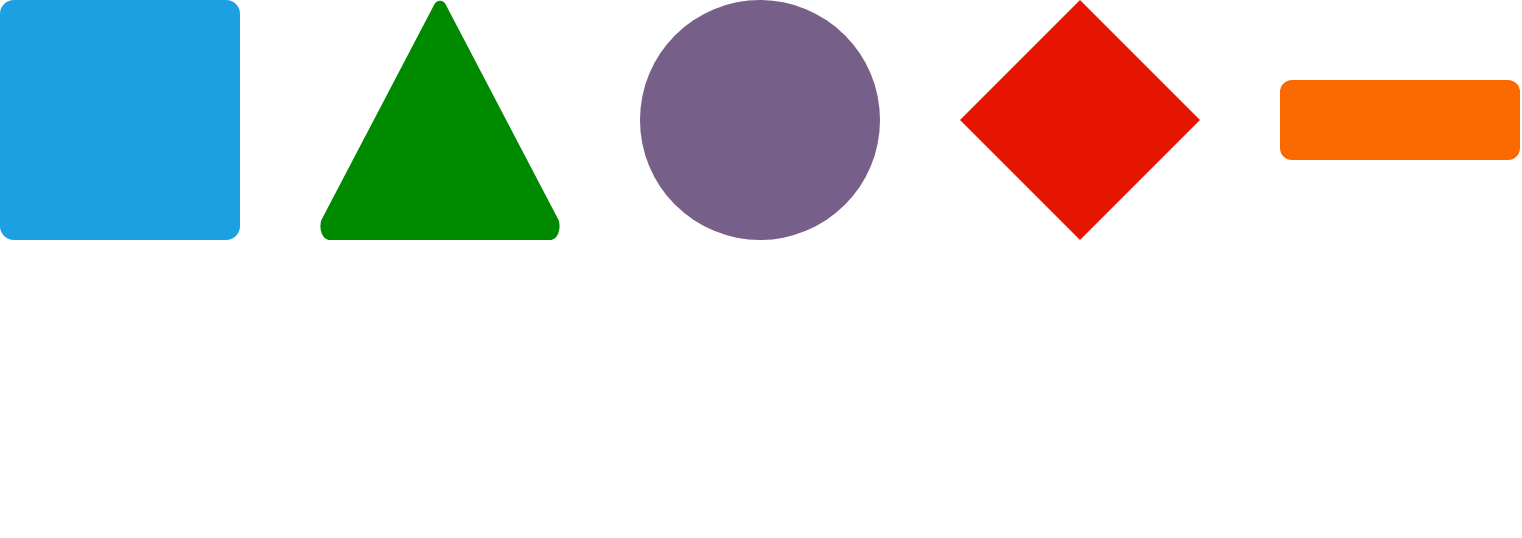 <mxfile version="16.4.0" type="device" pages="13"><diagram id="PnMAz4Zd65Ds89KP1M2y" name="atomics"><mxGraphModel dx="1422" dy="875" grid="1" gridSize="10" guides="1" tooltips="1" connect="1" arrows="1" fold="1" page="0" pageScale="1" pageWidth="850" pageHeight="1100" math="0" shadow="0"><root><mxCell id="0"/><mxCell id="1" parent="0"/><mxCell id="gNKpG40JE7Ozd5AYdxcN-4" value="" style="ellipse;whiteSpace=wrap;html=1;aspect=fixed;fontSize=24;fillColor=#76608a;fontColor=#ffffff;strokeColor=none;" parent="1" vertex="1"><mxGeometry x="400" y="160" width="120" height="120" as="geometry"/></mxCell><mxCell id="gNKpG40JE7Ozd5AYdxcN-5" value="" style="rhombus;whiteSpace=wrap;html=1;fontSize=24;fillColor=#e51400;fontColor=#ffffff;strokeColor=none;" parent="1" vertex="1"><mxGeometry x="560" y="160" width="120" height="120" as="geometry"/></mxCell><mxCell id="hsy0RclScogfJ_RLo8gX-1" value="" style="strokeWidth=2;html=1;shape=mxgraph.flowchart.extract_or_measurement;whiteSpace=wrap;fontSize=24;strokeColor=none;fillColor=#008a00;fontColor=#ffffff;" parent="1" vertex="1"><mxGeometry x="240" y="160" width="120" height="120" as="geometry"/></mxCell><mxCell id="hsy0RclScogfJ_RLo8gX-2" value="" style="rounded=1;whiteSpace=wrap;html=1;absoluteArcSize=1;arcSize=14;strokeWidth=2;fontSize=24;fillColor=#1ba1e2;fontColor=#ffffff;strokeColor=none;" parent="1" vertex="1"><mxGeometry x="80" y="160" width="120" height="120" as="geometry"/></mxCell><mxCell id="hsy0RclScogfJ_RLo8gX-5" value="" style="rounded=1;whiteSpace=wrap;html=1;fontSize=24;fillColor=#fa6800;fontColor=#000000;strokeColor=none;" parent="1" vertex="1"><mxGeometry x="720" y="200" width="120" height="40" as="geometry"/></mxCell><mxCell id="gIhM53mzPpSQSWPAt7gu-1" value="" style="shape=image;html=1;verticalAlign=top;verticalLabelPosition=bottom;labelBackgroundColor=#ffffff;imageAspect=0;aspect=fixed;image=https://cdn1.iconfinder.com/data/icons/social-media-2106/24/social_media_social_media_logo_git-128.png;dashed=1;strokeColor=#000000;strokeWidth=2;fillColor=none;fontSize=14;fontColor=#000000;align=center;" parent="1" vertex="1"><mxGeometry x="80" y="300" width="128" height="128" as="geometry"/></mxCell></root></mxGraphModel></diagram><diagram id="ToXJpDLBMQAJGgEgKLSj" name="repository"><mxGraphModel dx="1422" dy="441" grid="1" gridSize="10" guides="1" tooltips="1" connect="1" arrows="1" fold="1" page="0" pageScale="1" pageWidth="850" pageHeight="1100" math="0" shadow="0"><root><mxCell id="D6TwSH5NIjkT4I8ytRke-0"/><mxCell id="D6TwSH5NIjkT4I8ytRke-1" parent="D6TwSH5NIjkT4I8ytRke-0"/><mxCell id="etyDcWNKYGkPmqpWpuO4-0" value="project" style="aspect=fixed;html=1;perimeter=none;align=center;shadow=0;dashed=0;image;fontSize=12;image=img/lib/mscae/FolderBlank.svg;" parent="D6TwSH5NIjkT4I8ytRke-1" vertex="1"><mxGeometry x="10" y="922" width="50" height="46" as="geometry"/></mxCell><mxCell id="etyDcWNKYGkPmqpWpuO4-2" value=".git" style="aspect=fixed;html=1;perimeter=none;align=center;shadow=0;dashed=0;image;fontSize=12;image=img/lib/mscae/FolderBlank.svg;" parent="D6TwSH5NIjkT4I8ytRke-1" vertex="1"><mxGeometry x="120" y="760" width="50" height="46" as="geometry"/></mxCell><mxCell id="etyDcWNKYGkPmqpWpuO4-3" value="" style="aspect=fixed;html=1;perimeter=none;align=center;shadow=0;dashed=0;image;fontSize=12;image=img/lib/mscae/FolderBlank.svg;" parent="D6TwSH5NIjkT4I8ytRke-1" vertex="1"><mxGeometry x="120" y="880" width="50" height="46" as="geometry"/></mxCell><mxCell id="etyDcWNKYGkPmqpWpuO4-5" value="" style="aspect=fixed;html=1;perimeter=none;align=center;shadow=0;dashed=0;image;fontSize=12;image=img/lib/mscae/FolderBlank.svg;" parent="D6TwSH5NIjkT4I8ytRke-1" vertex="1"><mxGeometry x="133" y="897" width="50" height="46" as="geometry"/></mxCell><mxCell id="etyDcWNKYGkPmqpWpuO4-6" value="" style="pointerEvents=1;shadow=0;dashed=0;html=1;strokeColor=none;labelPosition=center;verticalLabelPosition=bottom;verticalAlign=top;align=center;shape=mxgraph.azure.file;fillColor=#7D7D7D;" parent="D6TwSH5NIjkT4I8ytRke-1" vertex="1"><mxGeometry x="120" y="1000" width="47" height="50" as="geometry"/></mxCell><mxCell id="etyDcWNKYGkPmqpWpuO4-7" value="index" style="pointerEvents=1;shadow=0;dashed=0;html=1;strokeColor=none;labelPosition=center;verticalLabelPosition=bottom;verticalAlign=top;align=center;shape=mxgraph.azure.file;fillColor=#7D7D7D;" parent="D6TwSH5NIjkT4I8ytRke-1" vertex="1"><mxGeometry x="251.5" y="808" width="47" height="50" as="geometry"/></mxCell><mxCell id="etyDcWNKYGkPmqpWpuO4-8" value="" style="shape=curlyBracket;whiteSpace=wrap;html=1;rounded=1;" parent="D6TwSH5NIjkT4I8ytRke-1" vertex="1"><mxGeometry x="70" y="760" width="20" height="370" as="geometry"/></mxCell><mxCell id="etyDcWNKYGkPmqpWpuO4-9" value="..." style="text;html=1;resizable=0;points=[];autosize=1;align=center;verticalAlign=middle;spacingTop=-4;fontSize=30;" parent="D6TwSH5NIjkT4I8ytRke-1" vertex="1"><mxGeometry x="135" y="1099" width="30" height="20" as="geometry"/></mxCell><mxCell id="etyDcWNKYGkPmqpWpuO4-10" value="objects" style="aspect=fixed;html=1;perimeter=none;align=center;shadow=0;dashed=0;image;fontSize=12;image=img/lib/mscae/FolderBlank.svg;" parent="D6TwSH5NIjkT4I8ytRke-1" vertex="1"><mxGeometry x="250" y="642" width="50" height="46" as="geometry"/></mxCell><mxCell id="etyDcWNKYGkPmqpWpuO4-11" value="refs" style="aspect=fixed;html=1;perimeter=none;align=center;shadow=0;dashed=0;image;fontSize=12;image=img/lib/mscae/FolderBlank.svg;" parent="D6TwSH5NIjkT4I8ytRke-1" vertex="1"><mxGeometry x="250" y="728" width="50" height="46" as="geometry"/></mxCell><mxCell id="etyDcWNKYGkPmqpWpuO4-12" value="" style="pointerEvents=1;shadow=0;dashed=0;html=1;strokeColor=none;labelPosition=center;verticalLabelPosition=bottom;verticalAlign=top;align=center;shape=mxgraph.azure.file;fillColor=#7D7D7D;" parent="D6TwSH5NIjkT4I8ytRke-1" vertex="1"><mxGeometry x="140" y="1020" width="47" height="50" as="geometry"/></mxCell><mxCell id="etyDcWNKYGkPmqpWpuO4-14" value="..." style="text;html=1;resizable=0;points=[];autosize=1;align=center;verticalAlign=middle;spacingTop=-4;fontSize=30;" parent="D6TwSH5NIjkT4I8ytRke-1" vertex="1"><mxGeometry x="260" y="908" width="30" height="20" as="geometry"/></mxCell><mxCell id="etyDcWNKYGkPmqpWpuO4-15" value="" style="shape=curlyBracket;whiteSpace=wrap;html=1;rounded=1;" parent="D6TwSH5NIjkT4I8ytRke-1" vertex="1"><mxGeometry x="200" y="638" width="20" height="290" as="geometry"/></mxCell><mxCell id="etyDcWNKYGkPmqpWpuO4-16" value="..." style="text;html=1;resizable=0;points=[];autosize=1;align=center;verticalAlign=middle;spacingTop=-4;fontSize=30;" parent="D6TwSH5NIjkT4I8ytRke-1" vertex="1"><mxGeometry x="350" y="651" width="30" height="20" as="geometry"/></mxCell><mxCell id="etyDcWNKYGkPmqpWpuO4-17" value="..." style="text;html=1;resizable=0;points=[];autosize=1;align=center;verticalAlign=middle;spacingTop=-4;fontSize=30;" parent="D6TwSH5NIjkT4I8ytRke-1" vertex="1"><mxGeometry x="350" y="740" width="30" height="20" as="geometry"/></mxCell></root></mxGraphModel></diagram><diagram id="Ad5_FMcvD9d543XHDcy-" name="1commit"><mxGraphModel dx="2595" dy="1548" grid="1" gridSize="10" guides="1" tooltips="1" connect="1" arrows="1" fold="1" page="1" pageScale="1" pageWidth="850" pageHeight="1100" math="0" shadow="0">&#xa;            <root>&#xa;                <mxCell id="5HorWbbOATuLPtiz7dQ4-0"/>&#xa;                <mxCell id="5HorWbbOATuLPtiz7dQ4-1" parent="5HorWbbOATuLPtiz7dQ4-0"/>&#xa;                <mxCell id="S5zDFiLbTZSVe5R7NtZv-3" value="" style="edgeStyle=none;rounded=0;orthogonalLoop=1;jettySize=auto;html=1;dashed=1;fontSize=24;" parent="5HorWbbOATuLPtiz7dQ4-1" source="S5zDFiLbTZSVe5R7NtZv-0" edge="1">&#xa;                    <mxGeometry relative="1" as="geometry">&#xa;                        <mxPoint x="380" y="360" as="targetPoint"/>&#xa;                    </mxGeometry>&#xa;                </mxCell>&#xa;                <mxCell id="S5zDFiLbTZSVe5R7NtZv-0" value="&lt;span style=&quot;font-size: 12px&quot;&gt;auther Han Ning&lt;br&gt;tree f4e5a3&lt;br&gt;root commit&lt;br&gt;&lt;/span&gt;" style="ellipse;whiteSpace=wrap;html=1;aspect=fixed;fontSize=24;fillColor=#76608a;fontColor=#ffffff;strokeColor=none;" parent="5HorWbbOATuLPtiz7dQ4-1" vertex="1">&#xa;                    <mxGeometry x="320" y="200" width="120" height="120" as="geometry"/>&#xa;                </mxCell>&#xa;                <mxCell id="X0OaENJdtyltzC1kzudk-2" style="edgeStyle=none;rounded=0;orthogonalLoop=1;jettySize=auto;html=1;entryX=0.5;entryY=0;entryDx=0;entryDy=0;dashed=1;fontSize=24;exitX=0.5;exitY=1;exitDx=0;exitDy=0;exitPerimeter=0;" parent="5HorWbbOATuLPtiz7dQ4-1" source="S5zDFiLbTZSVe5R7NtZv-5" target="X0OaENJdtyltzC1kzudk-0" edge="1">&#xa;                    <mxGeometry relative="1" as="geometry"/>&#xa;                </mxCell>&#xa;                <mxCell id="X0OaENJdtyltzC1kzudk-3" style="edgeStyle=none;rounded=0;orthogonalLoop=1;jettySize=auto;html=1;dashed=1;fontSize=24;exitX=0.5;exitY=1;exitDx=0;exitDy=0;exitPerimeter=0;entryX=0.5;entryY=0;entryDx=0;entryDy=0;" parent="5HorWbbOATuLPtiz7dQ4-1" source="S5zDFiLbTZSVe5R7NtZv-5" target="X0OaENJdtyltzC1kzudk-1" edge="1">&#xa;                    <mxGeometry relative="1" as="geometry">&#xa;                        <mxPoint x="400" y="520" as="targetPoint"/>&#xa;                    </mxGeometry>&#xa;                </mxCell>&#xa;                <mxCell id="S5zDFiLbTZSVe5R7NtZv-5" value="&lt;font&gt;&lt;span style=&quot;font-size: 12px&quot;&gt;blob 9120ce&lt;/span&gt;&lt;br&gt;&lt;span style=&quot;font-size: 12px&quot;&gt;&amp;nbsp;blob 433eb1&lt;/span&gt;&lt;br&gt;&lt;/font&gt;" style="strokeWidth=2;html=1;shape=mxgraph.flowchart.extract_or_measurement;whiteSpace=wrap;fontSize=24;strokeColor=none;fillColor=#008a00;fontColor=#ffffff;verticalAlign=bottom;spacing=2;" parent="5HorWbbOATuLPtiz7dQ4-1" vertex="1">&#xa;                    <mxGeometry x="320" y="360" width="120" height="120" as="geometry"/>&#xa;                </mxCell>&#xa;                <mxCell id="X0OaENJdtyltzC1kzudk-0" value="&lt;font style=&quot;font-size: 12px&quot;&gt;this is file0&lt;/font&gt;" style="rounded=1;whiteSpace=wrap;html=1;absoluteArcSize=1;arcSize=14;strokeWidth=2;fontSize=24;fillColor=#1ba1e2;fontColor=#ffffff;strokeColor=none;align=center;verticalAlign=middle;horizontal=1;" parent="5HorWbbOATuLPtiz7dQ4-1" vertex="1">&#xa;                    <mxGeometry x="239.5" y="560" width="120" height="120" as="geometry"/>&#xa;                </mxCell>&#xa;                <mxCell id="X0OaENJdtyltzC1kzudk-1" value="this is file1" style="rounded=1;whiteSpace=wrap;html=1;absoluteArcSize=1;arcSize=14;strokeWidth=2;fontSize=12;fillColor=#1ba1e2;fontColor=#ffffff;strokeColor=none;" parent="5HorWbbOATuLPtiz7dQ4-1" vertex="1">&#xa;                    <mxGeometry x="399.5" y="560" width="120" height="120" as="geometry"/>&#xa;                </mxCell>&#xa;                <mxCell id="FcAFEXvEga6YW7TyBLx5-1" value="commit&lt;br&gt;8d3168" style="text;html=1;resizable=0;points=[];autosize=1;align=left;verticalAlign=top;spacingTop=-4;strokeWidth=3;fontStyle=1" vertex="1" parent="5HorWbbOATuLPtiz7dQ4-1">&#xa;                    <mxGeometry x="280.5" y="200" width="60" height="30" as="geometry"/>&#xa;                </mxCell>&#xa;                <mxCell id="FcAFEXvEga6YW7TyBLx5-3" value="&lt;b&gt;tree&lt;br&gt;f4e5a3&lt;/b&gt;" style="text;html=1;resizable=0;points=[];autosize=1;align=left;verticalAlign=top;spacingTop=-4;" vertex="1" parent="5HorWbbOATuLPtiz7dQ4-1">&#xa;                    <mxGeometry x="295" y="403" width="50" height="30" as="geometry"/>&#xa;                </mxCell>&#xa;                <mxCell id="FcAFEXvEga6YW7TyBLx5-4" value="&lt;span style=&quot;text-align: center ; white-space: normal&quot;&gt;blob&lt;br&gt;9120ce&lt;/span&gt;" style="text;html=1;resizable=0;points=[];autosize=1;align=left;verticalAlign=top;spacingTop=-4;fontStyle=1;fontColor=#000000;" vertex="1" parent="5HorWbbOATuLPtiz7dQ4-1">&#xa;                    <mxGeometry x="188.5" y="603" width="50" height="30" as="geometry"/>&#xa;                </mxCell>&#xa;                <mxCell id="FcAFEXvEga6YW7TyBLx5-5" value="&lt;span style=&quot;text-align: center ; white-space: normal&quot;&gt;blob&lt;br&gt;433eb1&lt;/span&gt;" style="text;html=1;resizable=0;points=[];autosize=1;align=left;verticalAlign=top;spacingTop=-4;fontColor=#000000;fontStyle=1" vertex="1" parent="5HorWbbOATuLPtiz7dQ4-1">&#xa;                    <mxGeometry x="528.5" y="602" width="60" height="30" as="geometry"/>&#xa;                </mxCell>&#xa;                <mxCell id="FhpZxGg06aawmc8Ovixd-1" value="" style="edgeStyle=orthogonalEdgeStyle;rounded=0;orthogonalLoop=1;jettySize=auto;html=1;fontSize=12;fontColor=#000000;dashed=1;" edge="1" parent="5HorWbbOATuLPtiz7dQ4-1" source="FhpZxGg06aawmc8Ovixd-0" target="S5zDFiLbTZSVe5R7NtZv-0">&#xa;                    <mxGeometry relative="1" as="geometry"/>&#xa;                </mxCell>&#xa;                <mxCell id="FhpZxGg06aawmc8Ovixd-0" value="master" style="rounded=1;whiteSpace=wrap;html=1;fontSize=24;fillColor=#fa6800;fontColor=#000000;strokeColor=none;" vertex="1" parent="5HorWbbOATuLPtiz7dQ4-1">&#xa;                    <mxGeometry x="480.5" y="240" width="120" height="40" as="geometry"/>&#xa;                </mxCell>&#xa;                <mxCell id="rsOKyXGZZVtn1M4dtIeo-1" value="" style="edgeStyle=orthogonalEdgeStyle;rounded=0;orthogonalLoop=1;jettySize=auto;html=1;dashed=1;fontSize=12;fontColor=#000000;" edge="1" parent="5HorWbbOATuLPtiz7dQ4-1" source="rsOKyXGZZVtn1M4dtIeo-0" target="S5zDFiLbTZSVe5R7NtZv-0">&#xa;                    <mxGeometry relative="1" as="geometry"/>&#xa;                </mxCell>&#xa;                <mxCell id="rsOKyXGZZVtn1M4dtIeo-0" value="object 8d3168" style="rhombus;whiteSpace=wrap;html=1;fontSize=12;fillColor=#e51400;fontColor=#ffffff;strokeColor=none;" vertex="1" parent="5HorWbbOATuLPtiz7dQ4-1">&#xa;                    <mxGeometry x="159.5" y="200" width="120" height="120" as="geometry"/>&#xa;                </mxCell>&#xa;                <mxCell id="rsOKyXGZZVtn1M4dtIeo-2" value="tag&lt;br&gt;ec9b39" style="text;html=1;resizable=0;points=[];autosize=1;align=left;verticalAlign=top;spacingTop=-4;fontSize=12;fontColor=#000000;fontStyle=1" vertex="1" parent="5HorWbbOATuLPtiz7dQ4-1">&#xa;                    <mxGeometry x="138.5" y="200" width="50" height="30" as="geometry"/>&#xa;                </mxCell>&#xa;            </root>&#xa;        </mxGraphModel></diagram><diagram id="vwWe-otkiArGjUDykU9q" name="2commits"><mxGraphModel dx="1221" dy="728" grid="1" gridSize="10" guides="1" tooltips="1" connect="1" arrows="1" fold="1" page="1" pageScale="1" pageWidth="850" pageHeight="1100" math="0" shadow="0">&#xa;            <root>&#xa;                <mxCell id="_8vApWhh9eDbjpWdiWj5-0"/>&#xa;                <mxCell id="_8vApWhh9eDbjpWdiWj5-1" parent="_8vApWhh9eDbjpWdiWj5-0"/>&#xa;                <mxCell id="amGbiZEzkmiyyFAjJqL4-0" value="" style="edgeStyle=none;rounded=0;orthogonalLoop=1;jettySize=auto;html=1;dashed=1;fontSize=24;" edge="1" parent="_8vApWhh9eDbjpWdiWj5-1" source="amGbiZEzkmiyyFAjJqL4-1">&#xa;                    <mxGeometry relative="1" as="geometry">&#xa;                        <mxPoint x="320" y="360" as="targetPoint"/>&#xa;                    </mxGeometry>&#xa;                </mxCell>&#xa;                <mxCell id="amGbiZEzkmiyyFAjJqL4-1" value="&lt;span style=&quot;font-size: 12px&quot;&gt;auther Han Ning&lt;br&gt;tree f4e5a3&lt;br&gt;root commit&lt;br&gt;&lt;/span&gt;" style="ellipse;whiteSpace=wrap;html=1;aspect=fixed;fontSize=24;fillColor=#76608a;fontColor=#ffffff;strokeColor=none;" vertex="1" parent="_8vApWhh9eDbjpWdiWj5-1">&#xa;                    <mxGeometry x="260" y="200" width="120" height="120" as="geometry"/>&#xa;                </mxCell>&#xa;                <mxCell id="amGbiZEzkmiyyFAjJqL4-2" style="edgeStyle=none;rounded=0;orthogonalLoop=1;jettySize=auto;html=1;entryX=0.5;entryY=0;entryDx=0;entryDy=0;dashed=1;fontSize=24;exitX=0.5;exitY=1;exitDx=0;exitDy=0;exitPerimeter=0;" edge="1" parent="_8vApWhh9eDbjpWdiWj5-1" source="amGbiZEzkmiyyFAjJqL4-4" target="amGbiZEzkmiyyFAjJqL4-5">&#xa;                    <mxGeometry relative="1" as="geometry"/>&#xa;                </mxCell>&#xa;                <mxCell id="amGbiZEzkmiyyFAjJqL4-3" style="edgeStyle=none;rounded=0;orthogonalLoop=1;jettySize=auto;html=1;dashed=1;fontSize=24;exitX=0.5;exitY=1;exitDx=0;exitDy=0;exitPerimeter=0;entryX=0.5;entryY=0;entryDx=0;entryDy=0;" edge="1" parent="_8vApWhh9eDbjpWdiWj5-1" source="amGbiZEzkmiyyFAjJqL4-4" target="amGbiZEzkmiyyFAjJqL4-6">&#xa;                    <mxGeometry relative="1" as="geometry">&#xa;                        <mxPoint x="340" y="520" as="targetPoint"/>&#xa;                    </mxGeometry>&#xa;                </mxCell>&#xa;                <mxCell id="amGbiZEzkmiyyFAjJqL4-4" value="blob 9120ce&#10;blob 433eb1&#10;" style="strokeWidth=2;shape=mxgraph.flowchart.extract_or_measurement;whiteSpace=wrap;fontSize=12;strokeColor=none;fillColor=#008a00;fontColor=#ffffff;verticalAlign=bottom;spacing=2;" vertex="1" parent="_8vApWhh9eDbjpWdiWj5-1">&#xa;                    <mxGeometry x="260" y="360" width="120" height="120" as="geometry"/>&#xa;                </mxCell>&#xa;                <mxCell id="amGbiZEzkmiyyFAjJqL4-5" value="&lt;font style=&quot;font-size: 12px&quot;&gt;this is file0&lt;/font&gt;" style="rounded=1;whiteSpace=wrap;html=1;absoluteArcSize=1;arcSize=14;strokeWidth=2;fontSize=24;fillColor=#1ba1e2;fontColor=#ffffff;strokeColor=none;align=center;verticalAlign=middle;horizontal=1;" vertex="1" parent="_8vApWhh9eDbjpWdiWj5-1">&#xa;                    <mxGeometry x="179.5" y="560" width="120" height="120" as="geometry"/>&#xa;                </mxCell>&#xa;                <mxCell id="amGbiZEzkmiyyFAjJqL4-6" value="this is file1" style="rounded=1;whiteSpace=wrap;html=1;absoluteArcSize=1;arcSize=14;strokeWidth=2;fontSize=12;fillColor=#1ba1e2;fontColor=#ffffff;strokeColor=none;" vertex="1" parent="_8vApWhh9eDbjpWdiWj5-1">&#xa;                    <mxGeometry x="339.5" y="560" width="120" height="120" as="geometry"/>&#xa;                </mxCell>&#xa;                <mxCell id="amGbiZEzkmiyyFAjJqL4-7" value="commit&lt;br&gt;8d3168" style="text;html=1;resizable=0;points=[];autosize=1;align=left;verticalAlign=top;spacingTop=-4;strokeWidth=3;fontStyle=1" vertex="1" parent="_8vApWhh9eDbjpWdiWj5-1">&#xa;                    <mxGeometry x="220.5" y="200" width="60" height="30" as="geometry"/>&#xa;                </mxCell>&#xa;                <mxCell id="amGbiZEzkmiyyFAjJqL4-8" value="&lt;b&gt;tree&lt;br&gt;f4e5a3&lt;/b&gt;" style="text;html=1;resizable=0;points=[];autosize=1;align=left;verticalAlign=top;spacingTop=-4;" vertex="1" parent="_8vApWhh9eDbjpWdiWj5-1">&#xa;                    <mxGeometry x="235" y="403" width="50" height="30" as="geometry"/>&#xa;                </mxCell>&#xa;                <mxCell id="amGbiZEzkmiyyFAjJqL4-9" value="&lt;span style=&quot;text-align: center ; white-space: normal&quot;&gt;blob&lt;br&gt;9120ce&lt;/span&gt;" style="text;html=1;resizable=0;points=[];autosize=1;align=left;verticalAlign=top;spacingTop=-4;fontStyle=1;fontColor=#000000;" vertex="1" parent="_8vApWhh9eDbjpWdiWj5-1">&#xa;                    <mxGeometry x="214.5" y="680" width="50" height="30" as="geometry"/>&#xa;                </mxCell>&#xa;                <mxCell id="amGbiZEzkmiyyFAjJqL4-10" value="&lt;span style=&quot;text-align: center ; white-space: normal&quot;&gt;blob&lt;br&gt;433eb1&lt;/span&gt;" style="text;html=1;resizable=0;points=[];autosize=1;align=left;verticalAlign=top;spacingTop=-4;fontColor=#000000;fontStyle=1" vertex="1" parent="_8vApWhh9eDbjpWdiWj5-1">&#xa;                    <mxGeometry x="369.5" y="680" width="60" height="30" as="geometry"/>&#xa;                </mxCell>&#xa;                <mxCell id="amGbiZEzkmiyyFAjJqL4-23" value="" style="edgeStyle=none;rounded=0;orthogonalLoop=1;jettySize=auto;html=1;dashed=1;fontSize=12;fontColor=#000000;" edge="1" parent="_8vApWhh9eDbjpWdiWj5-1" source="amGbiZEzkmiyyFAjJqL4-12" target="amGbiZEzkmiyyFAjJqL4-17">&#xa;                    <mxGeometry relative="1" as="geometry"/>&#xa;                </mxCell>&#xa;                <mxCell id="amGbiZEzkmiyyFAjJqL4-12" value="master" style="rounded=1;whiteSpace=wrap;html=1;fontSize=24;fillColor=#fa6800;fontColor=#000000;strokeColor=none;" vertex="1" parent="_8vApWhh9eDbjpWdiWj5-1">&#xa;                    <mxGeometry x="699" y="239" width="120" height="41" as="geometry"/>&#xa;                </mxCell>&#xa;                <mxCell id="amGbiZEzkmiyyFAjJqL4-13" value="" style="edgeStyle=orthogonalEdgeStyle;rounded=0;orthogonalLoop=1;jettySize=auto;html=1;dashed=1;fontSize=12;fontColor=#000000;" edge="1" parent="_8vApWhh9eDbjpWdiWj5-1" source="amGbiZEzkmiyyFAjJqL4-14" target="amGbiZEzkmiyyFAjJqL4-1">&#xa;                    <mxGeometry relative="1" as="geometry"/>&#xa;                </mxCell>&#xa;                <mxCell id="amGbiZEzkmiyyFAjJqL4-14" value="object 8d3168" style="rhombus;whiteSpace=wrap;html=1;fontSize=12;fillColor=#e51400;fontColor=#ffffff;strokeColor=none;" vertex="1" parent="_8vApWhh9eDbjpWdiWj5-1">&#xa;                    <mxGeometry x="99.5" y="200" width="120" height="120" as="geometry"/>&#xa;                </mxCell>&#xa;                <mxCell id="amGbiZEzkmiyyFAjJqL4-15" value="tag&lt;br&gt;ec9b39" style="text;html=1;resizable=0;points=[];autosize=1;align=left;verticalAlign=top;spacingTop=-4;fontSize=12;fontColor=#000000;fontStyle=1" vertex="1" parent="_8vApWhh9eDbjpWdiWj5-1">&#xa;                    <mxGeometry x="78.5" y="200" width="50" height="30" as="geometry"/>&#xa;                </mxCell>&#xa;                <mxCell id="amGbiZEzkmiyyFAjJqL4-35" value="" style="edgeStyle=none;rounded=0;orthogonalLoop=1;jettySize=auto;html=1;dashed=1;fontSize=12;fontColor=#ffffff;" edge="1" parent="_8vApWhh9eDbjpWdiWj5-1" source="amGbiZEzkmiyyFAjJqL4-16" target="amGbiZEzkmiyyFAjJqL4-34">&#xa;                    <mxGeometry relative="1" as="geometry"/>&#xa;                </mxCell>&#xa;                <mxCell id="amGbiZEzkmiyyFAjJqL4-16" value="blob f13882&#10;" style="strokeWidth=2;shape=mxgraph.flowchart.extract_or_measurement;whiteSpace=wrap;fontSize=11;strokeColor=none;fillColor=#008a00;fontColor=#ffffff;verticalAlign=bottom;spacing=2;" vertex="1" parent="_8vApWhh9eDbjpWdiWj5-1">&#xa;                    <mxGeometry x="540.5" y="560" width="120" height="120" as="geometry"/>&#xa;                </mxCell>&#xa;                <mxCell id="amGbiZEzkmiyyFAjJqL4-22" style="rounded=0;orthogonalLoop=1;jettySize=auto;html=1;entryX=1;entryY=0.5;entryDx=0;entryDy=0;dashed=1;fontSize=12;fontColor=#000000;exitX=0;exitY=0.5;exitDx=0;exitDy=0;" edge="1" parent="_8vApWhh9eDbjpWdiWj5-1" source="amGbiZEzkmiyyFAjJqL4-17" target="amGbiZEzkmiyyFAjJqL4-1">&#xa;                    <mxGeometry relative="1" as="geometry"/>&#xa;                </mxCell>&#xa;                <mxCell id="amGbiZEzkmiyyFAjJqL4-25" value="" style="edgeStyle=none;rounded=0;orthogonalLoop=1;jettySize=auto;html=1;dashed=1;fontSize=12;fontColor=#000000;" edge="1" parent="_8vApWhh9eDbjpWdiWj5-1" source="amGbiZEzkmiyyFAjJqL4-17" target="amGbiZEzkmiyyFAjJqL4-24">&#xa;                    <mxGeometry relative="1" as="geometry"/>&#xa;                </mxCell>&#xa;                <mxCell id="amGbiZEzkmiyyFAjJqL4-17" value="&lt;span style=&quot;font-size: 12px&quot;&gt;auther Han Ning&lt;/span&gt;&lt;br&gt;&lt;span style=&quot;font-size: 12px&quot;&gt;tree d7ab7c&lt;/span&gt;&lt;br&gt;&lt;span style=&quot;font-size: 12px&quot;&gt;root commit&lt;/span&gt;" style="ellipse;whiteSpace=wrap;html=1;aspect=fixed;fontSize=24;fillColor=#76608a;fontColor=#ffffff;strokeColor=none;" vertex="1" parent="_8vApWhh9eDbjpWdiWj5-1">&#xa;                    <mxGeometry x="540.5" y="199" width="120" height="121" as="geometry"/>&#xa;                </mxCell>&#xa;                <mxCell id="amGbiZEzkmiyyFAjJqL4-18" value="commit&lt;br&gt;805508&lt;br&gt;&lt;span style=&quot;font-family: &amp;#34;helvetica&amp;#34; , &amp;#34;arial&amp;#34; , sans-serif ; font-size: 0px ; font-weight: 400&quot;&gt;%3CmxGraphModel%3E%3Croot%3E%3CmxCell%20id%3D%220%22%2F%3E%3CmxCell%20id%3D%221%22%20parent%3D%220%22%2F%3E%3CmxCell%20id%3D%222%22%20value%3D%22commit%26lt%3Bbr%26gt%3B8d3168%22%20style%3D%22text%3Bhtml%3D1%3Bresizable%3D0%3Bpoints%3D%5B%5D%3Bautosize%3D1%3Balign%3Dleft%3BverticalAlign%3Dtop%3BspacingTop%3D-4%3BstrokeWidth%3D3%3BfontStyle%3D1%22%20vertex%3D%221%22%20parent%3D%221%22%3E%3CmxGeometry%20x%3D%22280.5%22%20y%3D%22200%22%20width%3D%2260%22%20height%3D%2230%22%20as%3D%22geometry%22%2F%3E%3C%2FmxCell%3E%3C%2Froot%3E%3C%2FmxGraphModel%&lt;/span&gt;" style="text;html=1;resizable=0;points=[];autosize=1;align=left;verticalAlign=top;spacingTop=-4;strokeWidth=3;fontStyle=1" vertex="1" parent="_8vApWhh9eDbjpWdiWj5-1">&#xa;                    <mxGeometry x="500" y="199" width="60" height="50" as="geometry"/>&#xa;                </mxCell>&#xa;                <mxCell id="amGbiZEzkmiyyFAjJqL4-28" style="edgeStyle=none;rounded=0;orthogonalLoop=1;jettySize=auto;html=1;dashed=1;fontSize=12;fontColor=#000000;exitX=0.5;exitY=1;exitDx=0;exitDy=0;exitPerimeter=0;" edge="1" parent="_8vApWhh9eDbjpWdiWj5-1" source="amGbiZEzkmiyyFAjJqL4-24">&#xa;                    <mxGeometry relative="1" as="geometry">&#xa;                        <mxPoint x="240" y="560" as="targetPoint"/>&#xa;                    </mxGeometry>&#xa;                </mxCell>&#xa;                <mxCell id="amGbiZEzkmiyyFAjJqL4-31" value="" style="edgeStyle=none;rounded=0;orthogonalLoop=1;jettySize=auto;html=1;dashed=1;fontSize=12;fontColor=#000000;" edge="1" parent="_8vApWhh9eDbjpWdiWj5-1" source="amGbiZEzkmiyyFAjJqL4-24" target="amGbiZEzkmiyyFAjJqL4-16">&#xa;                    <mxGeometry relative="1" as="geometry"/>&#xa;                </mxCell>&#xa;                <mxCell id="amGbiZEzkmiyyFAjJqL4-32" style="edgeStyle=none;rounded=0;orthogonalLoop=1;jettySize=auto;html=1;entryX=0.5;entryY=0;entryDx=0;entryDy=0;dashed=1;fontSize=12;fontColor=#000000;" edge="1" parent="_8vApWhh9eDbjpWdiWj5-1" target="amGbiZEzkmiyyFAjJqL4-29">&#xa;                    <mxGeometry relative="1" as="geometry">&#xa;                        <mxPoint x="601" y="480" as="sourcePoint"/>&#xa;                    </mxGeometry>&#xa;                </mxCell>&#xa;                <mxCell id="amGbiZEzkmiyyFAjJqL4-24" value="blob 9120ce&#10;blob 0dde9a&#10;tree a1f08a&#10;" style="strokeWidth=2;shape=mxgraph.flowchart.extract_or_measurement;whiteSpace=wrap;fontSize=10;strokeColor=none;fillColor=#008a00;fontColor=#ffffff;verticalAlign=bottom;spacing=2;spacingTop=0;align=center;" vertex="1" parent="_8vApWhh9eDbjpWdiWj5-1">&#xa;                    <mxGeometry x="540.5" y="359" width="120" height="121" as="geometry"/>&#xa;                </mxCell>&#xa;                <mxCell id="amGbiZEzkmiyyFAjJqL4-26" value="&lt;b&gt;tree&lt;/b&gt;&lt;br&gt;&lt;b&gt;d7ab7c&lt;/b&gt;&lt;br&gt;&lt;span style=&quot;font-family: &amp;#34;helvetica&amp;#34; , &amp;#34;arial&amp;#34; , sans-serif ; font-size: 0px&quot;&gt;%3CmxGraphModel%3E%3Croot%3E%3CmxCell%20id%3D%220%22%2F%3E%3CmxCell%20id%3D%221%22%20parent%3D%220%22%2F%3E%3CmxCell%20id%3D%222%22%20value%3D%22%26lt%3Bb%26gt%3Btree%26lt%3Bbr%26gt%3Bf4e5a3%26lt%3B%2Fb%26gt%3B%22%20style%3D%22text%3Bhtml%3D1%3Bresizable%3D0%3Bpoints%3D%5B%5D%3Bautosize%3D1%3Balign%3Dleft%3BverticalAlign%3Dtop%3BspacingTop%3D-4%3B%22%20vertex%3D%221%22%20parent%3D%221%22%3E%3CmxGeometry%20x%3D%22295%22%20y%3D%22403%22%20width%3D%2250%22%20height%3D%2230%22%20as%3D%22geometry%22%2F%3E%3C%2FmxCell%3E%3C%2Froot%3E%3C%2FmxGraphModel%3E&lt;/span&gt;&lt;b&gt;&lt;br&gt;&lt;/b&gt;" style="text;html=1;resizable=0;points=[];autosize=1;align=left;verticalAlign=top;spacingTop=-4;" vertex="1" parent="_8vApWhh9eDbjpWdiWj5-1">&#xa;                    <mxGeometry x="510" y="403" width="60" height="50" as="geometry"/>&#xa;                </mxCell>&#xa;                <mxCell id="amGbiZEzkmiyyFAjJqL4-27" value="parent" style="text;html=1;resizable=0;points=[];autosize=1;align=left;verticalAlign=top;spacingTop=-4;fontSize=12;fontColor=#000000;" vertex="1" parent="_8vApWhh9eDbjpWdiWj5-1">&#xa;                    <mxGeometry x="448" y="241" width="50" height="20" as="geometry"/>&#xa;                </mxCell>&#xa;                <mxCell id="amGbiZEzkmiyyFAjJqL4-29" value="this is file1, and modified" style="rounded=1;whiteSpace=wrap;html=1;absoluteArcSize=1;arcSize=14;strokeWidth=2;fontSize=12;fillColor=#1ba1e2;fontColor=#ffffff;strokeColor=none;" vertex="1" parent="_8vApWhh9eDbjpWdiWj5-1">&#xa;                    <mxGeometry x="700" y="560" width="120" height="120" as="geometry"/>&#xa;                </mxCell>&#xa;                <mxCell id="amGbiZEzkmiyyFAjJqL4-30" value="&lt;span style=&quot;text-align: center&quot;&gt;&lt;span style=&quot;white-space: normal&quot;&gt;blob&lt;/span&gt;&lt;br&gt;&lt;span style=&quot;white-space: normal&quot;&gt;0dde9a&lt;/span&gt;&lt;br&gt;&lt;/span&gt;" style="text;html=1;resizable=0;points=[];autosize=1;align=left;verticalAlign=top;spacingTop=-4;fontColor=#000000;fontStyle=1" vertex="1" parent="_8vApWhh9eDbjpWdiWj5-1">&#xa;                    <mxGeometry x="730" y="680" width="60" height="30" as="geometry"/>&#xa;                </mxCell>&#xa;                <mxCell id="amGbiZEzkmiyyFAjJqL4-33" value="&lt;b&gt;tree&lt;/b&gt;&lt;br&gt;&lt;b&gt;a1f08a&lt;/b&gt;&lt;br&gt;&lt;span style=&quot;font-family: &amp;#34;helvetica&amp;#34; , &amp;#34;arial&amp;#34; , sans-serif ; font-size: 0px&quot;&gt;%3CmxGraphModel%3E%3Croot%3E%3CmxCell%20id%3D%220%22%2F%3E%3CmxCell%20id%3D%221%22%20parent%3D%220%22%2F%3E%3CmxCell%20id%3D%222%22%20value%3D%22%26lt%3Bb%26gt%3Btree%26lt%3Bbr%26gt%3Bf4e5a3%26lt%3B%2Fb%26gt%3B%22%20style%3D%22text%3Bhtml%3D1%3Bresizable%3D0%3Bpoints%3D%5B%5D%3Bautosize%3D1%3Balign%3Dleft%3BverticalAlign%3Dtop%3BspacingTop%3D-4%3B%22%20vertex%3D%221%22%20parent%3D%221%22%3E%3CmxGeometry%20x%3D%22295%22%20y%3D%22403%22%20width%3D%2250%22%20height%3D%2230%22%20as%3D%22geometry%22%2F%3E%3C%2FmxCell%3E%3C%2Froot%3E%3C%2FmxGraphModel%3E&lt;/span&gt;&lt;b&gt;&lt;br&gt;&lt;/b&gt;" style="text;html=1;resizable=0;points=[];autosize=1;align=left;verticalAlign=top;spacingTop=-4;" vertex="1" parent="_8vApWhh9eDbjpWdiWj5-1">&#xa;                    <mxGeometry x="520" y="604" width="50" height="50" as="geometry"/>&#xa;                </mxCell>&#xa;                <mxCell id="amGbiZEzkmiyyFAjJqL4-34" value="this is file2" style="rounded=1;whiteSpace=wrap;html=1;absoluteArcSize=1;arcSize=14;strokeWidth=2;fontSize=12;fillColor=#1ba1e2;fontColor=#ffffff;strokeColor=none;" vertex="1" parent="_8vApWhh9eDbjpWdiWj5-1">&#xa;                    <mxGeometry x="540" y="720" width="120" height="120" as="geometry"/>&#xa;                </mxCell>&#xa;                <mxCell id="amGbiZEzkmiyyFAjJqL4-36" value="&lt;span style=&quot;text-align: center&quot;&gt;&lt;span style=&quot;white-space: normal&quot;&gt;blob&lt;/span&gt;&lt;br&gt;&lt;span style=&quot;white-space: normal&quot;&gt;f13882&lt;/span&gt;&lt;br&gt;&lt;/span&gt;" style="text;html=1;resizable=0;points=[];autosize=1;align=left;verticalAlign=top;spacingTop=-4;fontColor=#000000;fontStyle=1" vertex="1" parent="_8vApWhh9eDbjpWdiWj5-1">&#xa;                    <mxGeometry x="570.5" y="840" width="50" height="30" as="geometry"/>&#xa;                </mxCell>&#xa;            </root>&#xa;        </mxGraphModel></diagram><diagram id="9m5LkqIwq7IBTt8XczDq" name="index1"><mxGraphModel dx="1038" dy="1719" grid="1" gridSize="10" guides="1" tooltips="1" connect="1" arrows="1" fold="1" page="1" pageScale="1" pageWidth="850" pageHeight="1100" math="0" shadow="0">&#xa;            <root>&#xa;                <mxCell id="KyyUpy7X2XhXpdFj26_2-0"/>&#xa;                <mxCell id="KyyUpy7X2XhXpdFj26_2-1" parent="KyyUpy7X2XhXpdFj26_2-0"/>&#xa;                <mxCell id="zDN8A1lDzapATDSdV1du-2" value="Object store" style="rounded=0;whiteSpace=wrap;html=1;strokeWidth=2;fillColor=#cdeb8b;fontSize=16;align=left;verticalAlign=top;fontStyle=1;dashed=1;strokeColor=none;" vertex="1" parent="KyyUpy7X2XhXpdFj26_2-1">&#xa;                    <mxGeometry x="1200" y="-40" width="400" height="480" as="geometry"/>&#xa;                </mxCell>&#xa;                <mxCell id="9yI7PHcajiF5d6QNgTek-1" value="Index" style="rounded=0;whiteSpace=wrap;html=1;strokeWidth=2;fillColor=#dae8fc;fontSize=16;align=left;verticalAlign=top;fontStyle=1;strokeColor=none;dashed=1;" vertex="1" parent="KyyUpy7X2XhXpdFj26_2-1">&#xa;                    <mxGeometry x="1000" y="-40" width="200" height="480" as="geometry"/>&#xa;                </mxCell>&#xa;                <mxCell id="9yI7PHcajiF5d6QNgTek-6" style="edgeStyle=none;rounded=0;orthogonalLoop=1;jettySize=auto;html=1;entryX=0.5;entryY=0;entryDx=0;entryDy=0;dashed=1;fontSize=16;fontColor=#000000;exitX=0.631;exitY=0.995;exitDx=0;exitDy=0;exitPerimeter=0;" edge="1" parent="KyyUpy7X2XhXpdFj26_2-1" source="9yI7PHcajiF5d6QNgTek-0" target="9yI7PHcajiF5d6QNgTek-3">&#xa;                    <mxGeometry relative="1" as="geometry"/>&#xa;                </mxCell>&#xa;                <mxCell id="9yI7PHcajiF5d6QNgTek-5" style="edgeStyle=none;rounded=0;orthogonalLoop=1;jettySize=auto;html=1;entryX=0.5;entryY=0;entryDx=0;entryDy=0;dashed=1;fontSize=16;fontColor=#000000;exitX=0.377;exitY=1.013;exitDx=0;exitDy=0;exitPerimeter=0;" edge="1" parent="KyyUpy7X2XhXpdFj26_2-1" source="9yI7PHcajiF5d6QNgTek-0" target="9yI7PHcajiF5d6QNgTek-2">&#xa;                    <mxGeometry relative="1" as="geometry"/>&#xa;                </mxCell>&#xa;                <mxCell id="2hudwRnvZoHULq4uQcf4-10" value="Working directory" style="rounded=0;whiteSpace=wrap;html=1;strokeWidth=2;fillColor=#f8cecc;fontSize=16;align=left;verticalAlign=top;fontStyle=1;dashed=1;strokeColor=none;" vertex="1" parent="KyyUpy7X2XhXpdFj26_2-1">&#xa;                    <mxGeometry x="560" y="-40" width="440" height="480" as="geometry"/>&#xa;                </mxCell>&#xa;                <mxCell id="2hudwRnvZoHULq4uQcf4-0" value="this is file0" style="rounded=1;whiteSpace=wrap;html=1;absoluteArcSize=1;arcSize=14;strokeWidth=2;fontSize=12;fillColor=#1ba1e2;fontColor=#ffffff;strokeColor=none;" vertex="1" parent="KyyUpy7X2XhXpdFj26_2-1">&#xa;                    <mxGeometry x="600" y="260" width="120" height="120" as="geometry"/>&#xa;                </mxCell>&#xa;                <mxCell id="2hudwRnvZoHULq4uQcf4-1" value="this is file1" style="rounded=1;whiteSpace=wrap;html=1;absoluteArcSize=1;arcSize=14;strokeWidth=2;fontSize=12;fillColor=#1ba1e2;fontColor=#ffffff;strokeColor=none;" vertex="1" parent="KyyUpy7X2XhXpdFj26_2-1">&#xa;                    <mxGeometry x="840" y="260" width="120" height="120" as="geometry"/>&#xa;                </mxCell>&#xa;                <mxCell id="2hudwRnvZoHULq4uQcf4-3" style="edgeStyle=none;rounded=0;orthogonalLoop=1;jettySize=auto;html=1;entryX=0.5;entryY=0;entryDx=0;entryDy=0;dashed=1;fontSize=12;fontColor=#000000;" edge="1" parent="KyyUpy7X2XhXpdFj26_2-1" source="2hudwRnvZoHULq4uQcf4-2" target="2hudwRnvZoHULq4uQcf4-0">&#xa;                    <mxGeometry relative="1" as="geometry"/>&#xa;                </mxCell>&#xa;                <mxCell id="2hudwRnvZoHULq4uQcf4-4" style="edgeStyle=none;rounded=0;orthogonalLoop=1;jettySize=auto;html=1;entryX=0.5;entryY=0;entryDx=0;entryDy=0;dashed=1;fontSize=12;fontColor=#000000;" edge="1" parent="KyyUpy7X2XhXpdFj26_2-1" source="2hudwRnvZoHULq4uQcf4-2" target="2hudwRnvZoHULq4uQcf4-1">&#xa;                    <mxGeometry relative="1" as="geometry"/>&#xa;                </mxCell>&#xa;                <mxCell id="2hudwRnvZoHULq4uQcf4-2" value="Project" style="text;html=1;resizable=0;points=[];autosize=1;align=left;verticalAlign=top;spacingTop=-4;fontSize=16;fontColor=#000000;fontStyle=1" vertex="1" parent="KyyUpy7X2XhXpdFj26_2-1">&#xa;                    <mxGeometry x="750" y="39.5" width="50" height="20" as="geometry"/>&#xa;                </mxCell>&#xa;                <mxCell id="2hudwRnvZoHULq4uQcf4-5" value="file0" style="text;html=1;resizable=0;points=[];autosize=1;align=center;verticalAlign=top;spacingTop=-4;fontSize=16;fontColor=#000000;" vertex="1" parent="KyyUpy7X2XhXpdFj26_2-1">&#xa;                    <mxGeometry x="635" y="380" width="50" height="20" as="geometry"/>&#xa;                </mxCell>&#xa;                <mxCell id="2hudwRnvZoHULq4uQcf4-9" value="file1" style="text;html=1;resizable=0;points=[];autosize=1;align=center;verticalAlign=top;spacingTop=-4;fontSize=16;fontColor=#000000;" vertex="1" parent="KyyUpy7X2XhXpdFj26_2-1">&#xa;                    <mxGeometry x="875" y="380" width="50" height="20" as="geometry"/>&#xa;                </mxCell>&#xa;                <mxCell id="9yI7PHcajiF5d6QNgTek-0" value="&lt;font style=&quot;font-size: 12px&quot;&gt;file0&amp;nbsp; &amp;nbsp;file1&lt;/font&gt;" style="strokeWidth=2;html=1;shape=mxgraph.flowchart.extract_or_measurement;whiteSpace=wrap;fontSize=24;strokeColor=none;fillColor=#008a00;fontColor=#ffffff;verticalAlign=bottom;" vertex="1" parent="KyyUpy7X2XhXpdFj26_2-1">&#xa;                    <mxGeometry x="1040" y="26" width="120" height="120" as="geometry"/>&#xa;                </mxCell>&#xa;                <mxCell id="9yI7PHcajiF5d6QNgTek-2" value="this is file0" style="rounded=1;whiteSpace=wrap;html=1;absoluteArcSize=1;arcSize=14;strokeWidth=2;fontSize=12;fillColor=#1ba1e2;fontColor=#ffffff;strokeColor=none;" vertex="1" parent="KyyUpy7X2XhXpdFj26_2-1">&#xa;                    <mxGeometry x="1239" y="279.8" width="120" height="120" as="geometry"/>&#xa;                </mxCell>&#xa;                <mxCell id="9yI7PHcajiF5d6QNgTek-3" value="this is file1" style="rounded=1;whiteSpace=wrap;html=1;absoluteArcSize=1;arcSize=14;strokeWidth=2;fontSize=12;fillColor=#1ba1e2;fontColor=#ffffff;strokeColor=none;" vertex="1" parent="KyyUpy7X2XhXpdFj26_2-1">&#xa;                    <mxGeometry x="1440" y="279.8" width="120" height="120" as="geometry"/>&#xa;                </mxCell>&#xa;                <mxCell id="1DecXfBU2w5ASpyETmL5-1" style="edgeStyle=none;rounded=0;orthogonalLoop=1;jettySize=auto;html=1;entryX=0.5;entryY=0;entryDx=0;entryDy=0;dashed=1;fontSize=16;fontColor=#000000;exitX=0.5;exitY=1;exitDx=0;exitDy=0;exitPerimeter=0;" edge="1" parent="KyyUpy7X2XhXpdFj26_2-1" source="9yI7PHcajiF5d6QNgTek-4" target="9yI7PHcajiF5d6QNgTek-2">&#xa;                    <mxGeometry relative="1" as="geometry"/>&#xa;                </mxCell>&#xa;                <mxCell id="1DecXfBU2w5ASpyETmL5-2" style="edgeStyle=none;rounded=0;orthogonalLoop=1;jettySize=auto;html=1;entryX=0.5;entryY=0;entryDx=0;entryDy=0;dashed=1;fontSize=16;fontColor=#000000;exitX=0.5;exitY=1;exitDx=0;exitDy=0;exitPerimeter=0;" edge="1" parent="KyyUpy7X2XhXpdFj26_2-1" source="9yI7PHcajiF5d6QNgTek-4" target="9yI7PHcajiF5d6QNgTek-3">&#xa;                    <mxGeometry relative="1" as="geometry"/>&#xa;                </mxCell>&#xa;                <mxCell id="9yI7PHcajiF5d6QNgTek-4" value="" style="strokeWidth=2;html=1;shape=mxgraph.flowchart.extract_or_measurement;whiteSpace=wrap;fontSize=24;strokeColor=none;fillColor=#008a00;fontColor=#ffffff;verticalAlign=bottom;" vertex="1" parent="KyyUpy7X2XhXpdFj26_2-1">&#xa;                    <mxGeometry x="1360" y="120" width="80" height="80" as="geometry"/>&#xa;                </mxCell>&#xa;                <mxCell id="1DecXfBU2w5ASpyETmL5-3" value="" style="edgeStyle=none;rounded=0;orthogonalLoop=1;jettySize=auto;html=1;dashed=1;fontSize=16;fontColor=#000000;entryX=0.5;entryY=0;entryDx=0;entryDy=0;entryPerimeter=0;" edge="1" parent="KyyUpy7X2XhXpdFj26_2-1" source="1DecXfBU2w5ASpyETmL5-0" target="9yI7PHcajiF5d6QNgTek-4">&#xa;                    <mxGeometry relative="1" as="geometry"/>&#xa;                </mxCell>&#xa;                <mxCell id="1DecXfBU2w5ASpyETmL5-0" value="" style="ellipse;whiteSpace=wrap;html=1;aspect=fixed;fontSize=24;fillColor=#76608a;fontColor=#ffffff;strokeColor=none;" vertex="1" parent="KyyUpy7X2XhXpdFj26_2-1">&#xa;                    <mxGeometry x="1360" y="-0.5" width="80" height="80" as="geometry"/>&#xa;                </mxCell>&#xa;                <mxCell id="zDN8A1lDzapATDSdV1du-1" value="" style="edgeStyle=none;rounded=0;orthogonalLoop=1;jettySize=auto;html=1;dashed=1;fontSize=16;fontColor=#000000;" edge="1" parent="KyyUpy7X2XhXpdFj26_2-1" source="zDN8A1lDzapATDSdV1du-0" target="1DecXfBU2w5ASpyETmL5-0">&#xa;                    <mxGeometry relative="1" as="geometry"/>&#xa;                </mxCell>&#xa;                <mxCell id="zDN8A1lDzapATDSdV1du-0" value="&lt;font style=&quot;font-size: 18px&quot;&gt;master&lt;/font&gt;" style="rounded=1;whiteSpace=wrap;html=1;fontSize=24;fillColor=#fa6800;fontColor=#000000;strokeColor=none;verticalAlign=top;align=center;" vertex="1" parent="KyyUpy7X2XhXpdFj26_2-1">&#xa;                    <mxGeometry x="1480" y="19.5" width="80" height="40" as="geometry"/>&#xa;                </mxCell>&#xa;                <mxCell id="ItTyLxLOtUvjHg2tUlVa-0" value="&amp;nbsp;9120ce" style="text;html=1;resizable=0;points=[];autosize=1;align=center;verticalAlign=top;spacingTop=-4;fontSize=12;fontColor=#000000;" vertex="1" parent="KyyUpy7X2XhXpdFj26_2-1">&#xa;                    <mxGeometry x="1269" y="400" width="60" height="20" as="geometry"/>&#xa;                </mxCell>&#xa;                <mxCell id="ItTyLxLOtUvjHg2tUlVa-1" value="433eb1" style="text;html=1;resizable=0;points=[];autosize=1;align=center;verticalAlign=top;spacingTop=-4;fontSize=12;fontColor=#000000;" vertex="1" parent="KyyUpy7X2XhXpdFj26_2-1">&#xa;                    <mxGeometry x="1470" y="400" width="60" height="20" as="geometry"/>&#xa;                </mxCell>&#xa;            </root>&#xa;        </mxGraphModel></diagram><diagram name="index2" id="PIn8KET0uYX2k_q-6ES9"><mxGraphModel dx="2062" dy="2301" grid="1" gridSize="10" guides="1" tooltips="1" connect="1" arrows="1" fold="1" page="1" pageScale="1" pageWidth="850" pageHeight="1100" math="0" shadow="0">&#xa;            <root>&#xa;                <mxCell id="8NPhE_IGq8rDWJXMzZpj-0"/>&#xa;                <mxCell id="8NPhE_IGq8rDWJXMzZpj-1" parent="8NPhE_IGq8rDWJXMzZpj-0"/>&#xa;                <mxCell id="8NPhE_IGq8rDWJXMzZpj-2" value="Object store" style="rounded=0;whiteSpace=wrap;html=1;strokeWidth=2;fillColor=#cdeb8b;fontSize=16;align=left;verticalAlign=top;fontStyle=1;dashed=1;strokeColor=none;" parent="8NPhE_IGq8rDWJXMzZpj-1" vertex="1">&#xa;                    <mxGeometry x="1200" y="-40" width="400" height="480" as="geometry"/>&#xa;                </mxCell>&#xa;                <mxCell id="8NPhE_IGq8rDWJXMzZpj-3" value="Index" style="rounded=0;whiteSpace=wrap;html=1;strokeWidth=2;fillColor=#dae8fc;fontSize=16;align=left;verticalAlign=top;fontStyle=1;strokeColor=none;dashed=1;" parent="8NPhE_IGq8rDWJXMzZpj-1" vertex="1">&#xa;                    <mxGeometry x="1000" y="-40" width="200" height="480" as="geometry"/>&#xa;                </mxCell>&#xa;                <mxCell id="8NPhE_IGq8rDWJXMzZpj-4" style="edgeStyle=none;rounded=0;orthogonalLoop=1;jettySize=auto;html=1;entryX=0.5;entryY=0;entryDx=0;entryDy=0;dashed=1;fontSize=16;fontColor=#000000;exitX=0.631;exitY=0.995;exitDx=0;exitDy=0;exitPerimeter=0;" parent="8NPhE_IGq8rDWJXMzZpj-1" source="8NPhE_IGq8rDWJXMzZpj-14" target="8NPhE_IGq8rDWJXMzZpj-16" edge="1">&#xa;                    <mxGeometry relative="1" as="geometry"/>&#xa;                </mxCell>&#xa;                <mxCell id="8NPhE_IGq8rDWJXMzZpj-5" style="edgeStyle=none;rounded=0;orthogonalLoop=1;jettySize=auto;html=1;entryX=0.5;entryY=0;entryDx=0;entryDy=0;dashed=1;fontSize=16;fontColor=#000000;exitX=0.377;exitY=1.013;exitDx=0;exitDy=0;exitPerimeter=0;" parent="8NPhE_IGq8rDWJXMzZpj-1" source="8NPhE_IGq8rDWJXMzZpj-14" target="8NPhE_IGq8rDWJXMzZpj-15" edge="1">&#xa;                    <mxGeometry relative="1" as="geometry"/>&#xa;                </mxCell>&#xa;                <mxCell id="8NPhE_IGq8rDWJXMzZpj-6" value="Working directory" style="rounded=0;whiteSpace=wrap;html=1;strokeWidth=2;fillColor=#f8cecc;fontSize=16;align=left;verticalAlign=top;fontStyle=1;dashed=1;strokeColor=none;" parent="8NPhE_IGq8rDWJXMzZpj-1" vertex="1">&#xa;                    <mxGeometry x="520" y="-40" width="480" height="480" as="geometry"/>&#xa;                </mxCell>&#xa;                <mxCell id="8NPhE_IGq8rDWJXMzZpj-7" value="this is file0" style="rounded=1;whiteSpace=wrap;html=1;absoluteArcSize=1;arcSize=14;strokeWidth=2;fontSize=12;fillColor=#1ba1e2;fontColor=#ffffff;strokeColor=none;" parent="8NPhE_IGq8rDWJXMzZpj-1" vertex="1">&#xa;                    <mxGeometry x="560" y="281.5" width="120" height="120" as="geometry"/>&#xa;                </mxCell>&#xa;                <mxCell id="8NPhE_IGq8rDWJXMzZpj-8" value="this is file1, modified" style="rounded=1;whiteSpace=wrap;html=1;absoluteArcSize=1;arcSize=14;strokeWidth=2;fontSize=12;fillColor=#1ba1e2;fontColor=#ffffff;strokeColor=none;" parent="8NPhE_IGq8rDWJXMzZpj-1" vertex="1">&#xa;                    <mxGeometry x="700" y="281.5" width="120" height="120" as="geometry"/>&#xa;                </mxCell>&#xa;                <mxCell id="8NPhE_IGq8rDWJXMzZpj-9" style="edgeStyle=none;rounded=0;orthogonalLoop=1;jettySize=auto;html=1;entryX=0.5;entryY=0;entryDx=0;entryDy=0;dashed=1;fontSize=12;fontColor=#000000;" parent="8NPhE_IGq8rDWJXMzZpj-1" source="8NPhE_IGq8rDWJXMzZpj-11" target="8NPhE_IGq8rDWJXMzZpj-7" edge="1">&#xa;                    <mxGeometry relative="1" as="geometry"/>&#xa;                </mxCell>&#xa;                <mxCell id="8NPhE_IGq8rDWJXMzZpj-10" style="edgeStyle=none;rounded=0;orthogonalLoop=1;jettySize=auto;html=1;entryX=0.5;entryY=0;entryDx=0;entryDy=0;dashed=1;fontSize=12;fontColor=#000000;" parent="8NPhE_IGq8rDWJXMzZpj-1" source="8NPhE_IGq8rDWJXMzZpj-11" target="8NPhE_IGq8rDWJXMzZpj-8" edge="1">&#xa;                    <mxGeometry relative="1" as="geometry"/>&#xa;                </mxCell>&#xa;                <mxCell id="8NPhE_IGq8rDWJXMzZpj-11" value="Project" style="text;html=1;resizable=0;points=[];autosize=1;align=left;verticalAlign=top;spacingTop=-4;fontSize=16;fontColor=#000000;fontStyle=1" parent="8NPhE_IGq8rDWJXMzZpj-1" vertex="1">&#xa;                    <mxGeometry x="675" y="51" width="50" height="20" as="geometry"/>&#xa;                </mxCell>&#xa;                <mxCell id="8NPhE_IGq8rDWJXMzZpj-12" value="file0" style="text;html=1;resizable=0;points=[];autosize=1;align=center;verticalAlign=top;spacingTop=-4;fontSize=16;fontColor=#000000;" parent="8NPhE_IGq8rDWJXMzZpj-1" vertex="1">&#xa;                    <mxGeometry x="595" y="400" width="50" height="20" as="geometry"/>&#xa;                </mxCell>&#xa;                <mxCell id="8NPhE_IGq8rDWJXMzZpj-13" value="file1" style="text;html=1;resizable=0;points=[];autosize=1;align=center;verticalAlign=top;spacingTop=-4;fontSize=16;fontColor=#000000;" parent="8NPhE_IGq8rDWJXMzZpj-1" vertex="1">&#xa;                    <mxGeometry x="735" y="400" width="50" height="20" as="geometry"/>&#xa;                </mxCell>&#xa;                <mxCell id="8NPhE_IGq8rDWJXMzZpj-14" value="&lt;font style=&quot;font-size: 12px&quot;&gt;file0&amp;nbsp; &amp;nbsp;file1&lt;/font&gt;" style="strokeWidth=2;html=1;shape=mxgraph.flowchart.extract_or_measurement;whiteSpace=wrap;fontSize=24;strokeColor=none;fillColor=#008a00;fontColor=#ffffff;verticalAlign=bottom;" parent="8NPhE_IGq8rDWJXMzZpj-1" vertex="1">&#xa;                    <mxGeometry x="1040" y="26" width="120" height="120" as="geometry"/>&#xa;                </mxCell>&#xa;                <mxCell id="8NPhE_IGq8rDWJXMzZpj-15" value="this is file0" style="rounded=1;whiteSpace=wrap;html=1;absoluteArcSize=1;arcSize=14;strokeWidth=2;fontSize=12;fillColor=#1ba1e2;fontColor=#ffffff;strokeColor=none;" parent="8NPhE_IGq8rDWJXMzZpj-1" vertex="1">&#xa;                    <mxGeometry x="1239" y="279.8" width="120" height="120" as="geometry"/>&#xa;                </mxCell>&#xa;                <mxCell id="8NPhE_IGq8rDWJXMzZpj-16" value="this is file1" style="rounded=1;whiteSpace=wrap;html=1;absoluteArcSize=1;arcSize=14;strokeWidth=2;fontSize=12;fillColor=#1ba1e2;fontColor=#ffffff;strokeColor=none;" parent="8NPhE_IGq8rDWJXMzZpj-1" vertex="1">&#xa;                    <mxGeometry x="1440" y="279.8" width="120" height="120" as="geometry"/>&#xa;                </mxCell>&#xa;                <mxCell id="8NPhE_IGq8rDWJXMzZpj-17" style="edgeStyle=none;rounded=0;orthogonalLoop=1;jettySize=auto;html=1;entryX=0.5;entryY=0;entryDx=0;entryDy=0;dashed=1;fontSize=16;fontColor=#000000;exitX=0.5;exitY=1;exitDx=0;exitDy=0;exitPerimeter=0;" parent="8NPhE_IGq8rDWJXMzZpj-1" source="8NPhE_IGq8rDWJXMzZpj-19" target="8NPhE_IGq8rDWJXMzZpj-15" edge="1">&#xa;                    <mxGeometry relative="1" as="geometry"/>&#xa;                </mxCell>&#xa;                <mxCell id="8NPhE_IGq8rDWJXMzZpj-18" style="edgeStyle=none;rounded=0;orthogonalLoop=1;jettySize=auto;html=1;entryX=0.5;entryY=0;entryDx=0;entryDy=0;dashed=1;fontSize=16;fontColor=#000000;exitX=0.5;exitY=1;exitDx=0;exitDy=0;exitPerimeter=0;" parent="8NPhE_IGq8rDWJXMzZpj-1" source="8NPhE_IGq8rDWJXMzZpj-19" target="8NPhE_IGq8rDWJXMzZpj-16" edge="1">&#xa;                    <mxGeometry relative="1" as="geometry"/>&#xa;                </mxCell>&#xa;                <mxCell id="8NPhE_IGq8rDWJXMzZpj-19" value="" style="strokeWidth=2;html=1;shape=mxgraph.flowchart.extract_or_measurement;whiteSpace=wrap;fontSize=24;strokeColor=none;fillColor=#008a00;fontColor=#ffffff;verticalAlign=bottom;" parent="8NPhE_IGq8rDWJXMzZpj-1" vertex="1">&#xa;                    <mxGeometry x="1360" y="120" width="80" height="80" as="geometry"/>&#xa;                </mxCell>&#xa;                <mxCell id="8NPhE_IGq8rDWJXMzZpj-20" value="" style="edgeStyle=none;rounded=0;orthogonalLoop=1;jettySize=auto;html=1;dashed=1;fontSize=16;fontColor=#000000;entryX=0.5;entryY=0;entryDx=0;entryDy=0;entryPerimeter=0;" parent="8NPhE_IGq8rDWJXMzZpj-1" source="8NPhE_IGq8rDWJXMzZpj-21" target="8NPhE_IGq8rDWJXMzZpj-19" edge="1">&#xa;                    <mxGeometry relative="1" as="geometry"/>&#xa;                </mxCell>&#xa;                <mxCell id="8NPhE_IGq8rDWJXMzZpj-21" value="" style="ellipse;whiteSpace=wrap;html=1;aspect=fixed;fontSize=24;fillColor=#76608a;fontColor=#ffffff;strokeColor=none;" parent="8NPhE_IGq8rDWJXMzZpj-1" vertex="1">&#xa;                    <mxGeometry x="1360" y="-0.5" width="80" height="80" as="geometry"/>&#xa;                </mxCell>&#xa;                <mxCell id="8NPhE_IGq8rDWJXMzZpj-22" value="" style="edgeStyle=none;rounded=0;orthogonalLoop=1;jettySize=auto;html=1;dashed=1;fontSize=16;fontColor=#000000;" parent="8NPhE_IGq8rDWJXMzZpj-1" source="8NPhE_IGq8rDWJXMzZpj-23" target="8NPhE_IGq8rDWJXMzZpj-21" edge="1">&#xa;                    <mxGeometry relative="1" as="geometry"/>&#xa;                </mxCell>&#xa;                <mxCell id="8NPhE_IGq8rDWJXMzZpj-23" value="&lt;font style=&quot;font-size: 18px&quot;&gt;master&lt;/font&gt;" style="rounded=1;whiteSpace=wrap;html=1;fontSize=24;fillColor=#fa6800;fontColor=#000000;strokeColor=none;verticalAlign=top;align=center;" parent="8NPhE_IGq8rDWJXMzZpj-1" vertex="1">&#xa;                    <mxGeometry x="1480" y="19.5" width="80" height="40" as="geometry"/>&#xa;                </mxCell>&#xa;                <mxCell id="8NPhE_IGq8rDWJXMzZpj-24" value="&amp;nbsp;9120ce" style="text;html=1;resizable=0;points=[];autosize=1;align=center;verticalAlign=top;spacingTop=-4;fontSize=12;fontColor=#000000;" parent="8NPhE_IGq8rDWJXMzZpj-1" vertex="1">&#xa;                    <mxGeometry x="1274" y="400" width="60" height="20" as="geometry"/>&#xa;                </mxCell>&#xa;                <mxCell id="8NPhE_IGq8rDWJXMzZpj-25" value="433eb1" style="text;html=1;resizable=0;points=[];autosize=1;align=center;verticalAlign=top;spacingTop=-4;fontSize=12;fontColor=#000000;" parent="8NPhE_IGq8rDWJXMzZpj-1" vertex="1">&#xa;                    <mxGeometry x="1470" y="400" width="60" height="20" as="geometry"/>&#xa;                </mxCell>&#xa;                <mxCell id="OcQXIil4fyxlh5gIyBxA-0" style="edgeStyle=orthogonalEdgeStyle;curved=1;rounded=0;orthogonalLoop=1;jettySize=auto;html=1;exitX=0.5;exitY=0;exitDx=0;exitDy=0;entryX=0.5;entryY=0;entryDx=0;entryDy=0;fontSize=12;fontColor=#000000;strokeWidth=3;" parent="8NPhE_IGq8rDWJXMzZpj-1" source="8NPhE_IGq8rDWJXMzZpj-26" target="8NPhE_IGq8rDWJXMzZpj-8" edge="1">&#xa;                    <mxGeometry relative="1" as="geometry">&#xa;                        <Array as="points">&#xa;                            <mxPoint x="900" y="231.5"/>&#xa;                            <mxPoint x="760" y="231.5"/>&#xa;                        </Array>&#xa;                    </mxGeometry>&#xa;                </mxCell>&#xa;                <mxCell id="8NPhE_IGq8rDWJXMzZpj-26" value="this is file1" style="rounded=1;whiteSpace=wrap;html=1;absoluteArcSize=1;arcSize=14;strokeWidth=2;fontSize=12;fillColor=#b1ddf0;strokeColor=none;" parent="8NPhE_IGq8rDWJXMzZpj-1" vertex="1">&#xa;                    <mxGeometry x="840" y="281.5" width="120" height="120" as="geometry"/>&#xa;                </mxCell>&#xa;                <mxCell id="OcQXIil4fyxlh5gIyBxA-1" value="Edit file1" style="text;html=1;strokeColor=none;fillColor=none;align=center;verticalAlign=middle;whiteSpace=wrap;rounded=0;dashed=1;fontSize=14;fontColor=#000000;fontStyle=1" parent="8NPhE_IGq8rDWJXMzZpj-1" vertex="1">&#xa;                    <mxGeometry x="790" y="207.5" width="80" height="20" as="geometry"/>&#xa;                </mxCell>&#xa;            </root>&#xa;        </mxGraphModel></diagram><diagram name="index3" id="HfKSOTBt9D26EjlTjU1O"><mxGraphModel dx="1422" dy="1941" grid="1" gridSize="10" guides="1" tooltips="1" connect="1" arrows="1" fold="1" page="1" pageScale="1" pageWidth="850" pageHeight="1100" math="0" shadow="0"><root><mxCell id="maQZXLroRq-nToQMI_r7-0"/><mxCell id="maQZXLroRq-nToQMI_r7-1" parent="maQZXLroRq-nToQMI_r7-0"/><mxCell id="maQZXLroRq-nToQMI_r7-2" value="Object store" style="rounded=0;whiteSpace=wrap;html=1;strokeWidth=2;fillColor=#cdeb8b;fontSize=16;align=left;verticalAlign=top;fontStyle=1;dashed=1;strokeColor=none;" parent="maQZXLroRq-nToQMI_r7-1" vertex="1"><mxGeometry x="1040" y="-40" width="560" height="480" as="geometry"/></mxCell><mxCell id="maQZXLroRq-nToQMI_r7-3" value="Index" style="rounded=0;whiteSpace=wrap;html=1;strokeWidth=2;fillColor=#dae8fc;fontSize=16;align=left;verticalAlign=top;fontStyle=1;strokeColor=none;dashed=1;" parent="maQZXLroRq-nToQMI_r7-1" vertex="1"><mxGeometry x="840" y="-40" width="200" height="480" as="geometry"/></mxCell><mxCell id="maQZXLroRq-nToQMI_r7-4" style="edgeStyle=none;rounded=0;orthogonalLoop=1;jettySize=auto;html=1;entryX=0.5;entryY=0;entryDx=0;entryDy=0;fontSize=16;fontColor=#000000;exitX=0.631;exitY=0.995;exitDx=0;exitDy=0;exitPerimeter=0;strokeWidth=3;" parent="maQZXLroRq-nToQMI_r7-1" source="maQZXLroRq-nToQMI_r7-14" target="rInSMkPmvq_X2kD7e8YR-0" edge="1"><mxGeometry relative="1" as="geometry"/></mxCell><mxCell id="maQZXLroRq-nToQMI_r7-5" style="edgeStyle=none;rounded=0;orthogonalLoop=1;jettySize=auto;html=1;entryX=0.5;entryY=0;entryDx=0;entryDy=0;dashed=1;fontSize=16;fontColor=#000000;exitX=0.377;exitY=1.013;exitDx=0;exitDy=0;exitPerimeter=0;" parent="maQZXLroRq-nToQMI_r7-1" source="maQZXLroRq-nToQMI_r7-14" target="maQZXLroRq-nToQMI_r7-15" edge="1"><mxGeometry relative="1" as="geometry"/></mxCell><mxCell id="maQZXLroRq-nToQMI_r7-6" value="Working directory" style="rounded=0;whiteSpace=wrap;html=1;strokeWidth=2;fillColor=#f8cecc;fontSize=16;align=left;verticalAlign=top;fontStyle=1;dashed=1;strokeColor=none;" parent="maQZXLroRq-nToQMI_r7-1" vertex="1"><mxGeometry x="480" y="-40" width="360" height="480" as="geometry"/></mxCell><mxCell id="maQZXLroRq-nToQMI_r7-7" value="this is file0" style="rounded=1;whiteSpace=wrap;html=1;absoluteArcSize=1;arcSize=14;strokeWidth=2;fontSize=12;fillColor=#1ba1e2;fontColor=#ffffff;strokeColor=none;" parent="maQZXLroRq-nToQMI_r7-1" vertex="1"><mxGeometry x="520" y="280" width="120" height="120" as="geometry"/></mxCell><mxCell id="rInSMkPmvq_X2kD7e8YR-1" style="edgeStyle=orthogonalEdgeStyle;curved=1;rounded=0;orthogonalLoop=1;jettySize=auto;html=1;exitX=1;exitY=0.5;exitDx=0;exitDy=0;entryX=0;entryY=0.5;entryDx=0;entryDy=0;fontSize=14;fontColor=#000000;strokeWidth=3;" parent="maQZXLroRq-nToQMI_r7-1" source="maQZXLroRq-nToQMI_r7-8" target="rInSMkPmvq_X2kD7e8YR-0" edge="1"><mxGeometry relative="1" as="geometry"/></mxCell><mxCell id="maQZXLroRq-nToQMI_r7-8" value="this is file1, modified" style="rounded=1;whiteSpace=wrap;html=1;absoluteArcSize=1;arcSize=14;strokeWidth=2;fontSize=12;fillColor=#1ba1e2;fontColor=#ffffff;strokeColor=none;" parent="maQZXLroRq-nToQMI_r7-1" vertex="1"><mxGeometry x="660" y="280" width="120" height="120" as="geometry"/></mxCell><mxCell id="maQZXLroRq-nToQMI_r7-9" style="edgeStyle=none;rounded=0;orthogonalLoop=1;jettySize=auto;html=1;entryX=0.5;entryY=0;entryDx=0;entryDy=0;dashed=1;fontSize=12;fontColor=#000000;" parent="maQZXLroRq-nToQMI_r7-1" source="maQZXLroRq-nToQMI_r7-11" target="maQZXLroRq-nToQMI_r7-7" edge="1"><mxGeometry relative="1" as="geometry"/></mxCell><mxCell id="maQZXLroRq-nToQMI_r7-10" style="edgeStyle=none;rounded=0;orthogonalLoop=1;jettySize=auto;html=1;entryX=0.5;entryY=0;entryDx=0;entryDy=0;dashed=1;fontSize=12;fontColor=#000000;" parent="maQZXLroRq-nToQMI_r7-1" source="maQZXLroRq-nToQMI_r7-11" target="maQZXLroRq-nToQMI_r7-8" edge="1"><mxGeometry relative="1" as="geometry"/></mxCell><mxCell id="maQZXLroRq-nToQMI_r7-11" value="Project" style="text;html=1;resizable=0;points=[];autosize=1;align=left;verticalAlign=top;spacingTop=-4;fontSize=16;fontColor=#000000;fontStyle=1" parent="maQZXLroRq-nToQMI_r7-1" vertex="1"><mxGeometry x="635" y="49.5" width="50" height="20" as="geometry"/></mxCell><mxCell id="maQZXLroRq-nToQMI_r7-12" value="file0" style="text;html=1;resizable=0;points=[];autosize=1;align=center;verticalAlign=top;spacingTop=-4;fontSize=16;fontColor=#000000;" parent="maQZXLroRq-nToQMI_r7-1" vertex="1"><mxGeometry x="555" y="400" width="50" height="20" as="geometry"/></mxCell><mxCell id="maQZXLroRq-nToQMI_r7-13" value="file1" style="text;html=1;resizable=0;points=[];autosize=1;align=center;verticalAlign=top;spacingTop=-4;fontSize=16;fontColor=#000000;" parent="maQZXLroRq-nToQMI_r7-1" vertex="1"><mxGeometry x="697.5" y="400" width="50" height="20" as="geometry"/></mxCell><mxCell id="maQZXLroRq-nToQMI_r7-14" value="&lt;font style=&quot;font-size: 12px&quot;&gt;file0&amp;nbsp; &amp;nbsp;file1&lt;/font&gt;" style="strokeWidth=2;html=1;shape=mxgraph.flowchart.extract_or_measurement;whiteSpace=wrap;fontSize=24;strokeColor=none;fillColor=#008a00;fontColor=#ffffff;verticalAlign=bottom;" parent="maQZXLroRq-nToQMI_r7-1" vertex="1"><mxGeometry x="882.5" y="26" width="120" height="120" as="geometry"/></mxCell><mxCell id="maQZXLroRq-nToQMI_r7-15" value="this is file0" style="rounded=1;whiteSpace=wrap;html=1;absoluteArcSize=1;arcSize=14;strokeWidth=2;fontSize=12;fillColor=#1ba1e2;fontColor=#ffffff;strokeColor=none;" parent="maQZXLroRq-nToQMI_r7-1" vertex="1"><mxGeometry x="1260" y="279.8" width="120" height="120" as="geometry"/></mxCell><mxCell id="maQZXLroRq-nToQMI_r7-16" value="this is file1" style="rounded=1;whiteSpace=wrap;html=1;absoluteArcSize=1;arcSize=14;strokeWidth=2;fontSize=12;fillColor=#1ba1e2;fontColor=#ffffff;strokeColor=none;" parent="maQZXLroRq-nToQMI_r7-1" vertex="1"><mxGeometry x="1440" y="279.8" width="120" height="120" as="geometry"/></mxCell><mxCell id="maQZXLroRq-nToQMI_r7-17" style="edgeStyle=none;rounded=0;orthogonalLoop=1;jettySize=auto;html=1;entryX=0.5;entryY=0;entryDx=0;entryDy=0;dashed=1;fontSize=16;fontColor=#000000;exitX=0.5;exitY=1;exitDx=0;exitDy=0;exitPerimeter=0;" parent="maQZXLroRq-nToQMI_r7-1" source="maQZXLroRq-nToQMI_r7-19" target="maQZXLroRq-nToQMI_r7-15" edge="1"><mxGeometry relative="1" as="geometry"/></mxCell><mxCell id="maQZXLroRq-nToQMI_r7-18" style="edgeStyle=none;rounded=0;orthogonalLoop=1;jettySize=auto;html=1;entryX=0.5;entryY=0;entryDx=0;entryDy=0;dashed=1;fontSize=16;fontColor=#000000;exitX=0.5;exitY=1;exitDx=0;exitDy=0;exitPerimeter=0;" parent="maQZXLroRq-nToQMI_r7-1" source="maQZXLroRq-nToQMI_r7-19" target="maQZXLroRq-nToQMI_r7-16" edge="1"><mxGeometry relative="1" as="geometry"/></mxCell><mxCell id="maQZXLroRq-nToQMI_r7-19" value="" style="strokeWidth=2;html=1;shape=mxgraph.flowchart.extract_or_measurement;whiteSpace=wrap;fontSize=24;strokeColor=none;fillColor=#008a00;fontColor=#ffffff;verticalAlign=bottom;" parent="maQZXLroRq-nToQMI_r7-1" vertex="1"><mxGeometry x="1360" y="120" width="80" height="80" as="geometry"/></mxCell><mxCell id="maQZXLroRq-nToQMI_r7-20" value="" style="edgeStyle=none;rounded=0;orthogonalLoop=1;jettySize=auto;html=1;dashed=1;fontSize=16;fontColor=#000000;entryX=0.5;entryY=0;entryDx=0;entryDy=0;entryPerimeter=0;" parent="maQZXLroRq-nToQMI_r7-1" source="maQZXLroRq-nToQMI_r7-21" target="maQZXLroRq-nToQMI_r7-19" edge="1"><mxGeometry relative="1" as="geometry"/></mxCell><mxCell id="maQZXLroRq-nToQMI_r7-21" value="" style="ellipse;whiteSpace=wrap;html=1;aspect=fixed;fontSize=24;fillColor=#76608a;fontColor=#ffffff;strokeColor=none;" parent="maQZXLroRq-nToQMI_r7-1" vertex="1"><mxGeometry x="1360" y="-0.5" width="80" height="80" as="geometry"/></mxCell><mxCell id="maQZXLroRq-nToQMI_r7-22" value="" style="edgeStyle=none;rounded=0;orthogonalLoop=1;jettySize=auto;html=1;dashed=1;fontSize=16;fontColor=#000000;" parent="maQZXLroRq-nToQMI_r7-1" source="maQZXLroRq-nToQMI_r7-23" target="maQZXLroRq-nToQMI_r7-21" edge="1"><mxGeometry relative="1" as="geometry"/></mxCell><mxCell id="maQZXLroRq-nToQMI_r7-23" value="&lt;font style=&quot;font-size: 18px&quot;&gt;master&lt;/font&gt;" style="rounded=1;whiteSpace=wrap;html=1;fontSize=24;fillColor=#fa6800;fontColor=#000000;strokeColor=none;verticalAlign=top;align=center;" parent="maQZXLroRq-nToQMI_r7-1" vertex="1"><mxGeometry x="1480" y="19.5" width="80" height="40" as="geometry"/></mxCell><mxCell id="maQZXLroRq-nToQMI_r7-24" value="&amp;nbsp;9120ce" style="text;html=1;resizable=0;points=[];autosize=1;align=center;verticalAlign=top;spacingTop=-4;fontSize=12;fontColor=#000000;" parent="maQZXLroRq-nToQMI_r7-1" vertex="1"><mxGeometry x="1290" y="400" width="60" height="20" as="geometry"/></mxCell><mxCell id="maQZXLroRq-nToQMI_r7-25" value="433eb1" style="text;html=1;resizable=0;points=[];autosize=1;align=center;verticalAlign=top;spacingTop=-4;fontSize=12;fontColor=#000000;" parent="maQZXLroRq-nToQMI_r7-1" vertex="1"><mxGeometry x="1470" y="400" width="60" height="20" as="geometry"/></mxCell><mxCell id="rInSMkPmvq_X2kD7e8YR-0" value="this is file1, modified" style="rounded=1;whiteSpace=wrap;html=1;absoluteArcSize=1;arcSize=14;strokeWidth=2;fontSize=12;fillColor=#1ba1e2;fontColor=#ffffff;strokeColor=none;" parent="maQZXLroRq-nToQMI_r7-1" vertex="1"><mxGeometry x="1079.5" y="280" width="120" height="120" as="geometry"/></mxCell><mxCell id="YtsEVmvVKwHdX9H3PenH-0" value="1. Add file1 to object store" style="text;html=1;strokeColor=none;fillColor=none;align=center;verticalAlign=middle;whiteSpace=wrap;rounded=0;dashed=1;fontSize=14;fontColor=#000000;fontStyle=1" parent="maQZXLroRq-nToQMI_r7-1" vertex="1"><mxGeometry x="845" y="350" width="190" height="20" as="geometry"/></mxCell><mxCell id="YtsEVmvVKwHdX9H3PenH-2" value="2. Update index" style="text;html=1;strokeColor=none;fillColor=none;align=center;verticalAlign=middle;whiteSpace=wrap;rounded=0;dashed=1;fontSize=14;fontColor=#000000;fontStyle=1" parent="maQZXLroRq-nToQMI_r7-1" vertex="1"><mxGeometry x="915" y="200" width="110" height="20" as="geometry"/></mxCell><mxCell id="7t4_EQ-3BMjnhFjea-Vg-1" value="3d005e" style="text;html=1;resizable=0;points=[];autosize=1;align=center;verticalAlign=top;spacingTop=-4;fontSize=12;fontColor=#000000;" parent="maQZXLroRq-nToQMI_r7-1" vertex="1"><mxGeometry x="1110" y="400" width="60" height="20" as="geometry"/></mxCell></root></mxGraphModel></diagram><diagram name="index4" id="EecwJ78hKqHbyKjSwSbM"><mxGraphModel dx="813" dy="1581" grid="1" gridSize="10" guides="1" tooltips="1" connect="1" arrows="1" fold="1" page="1" pageScale="1" pageWidth="850" pageHeight="1100" math="0" shadow="0"><root><mxCell id="IHkrrVQ1pvvQJZlW4NDL-0"/><mxCell id="IHkrrVQ1pvvQJZlW4NDL-1" parent="IHkrrVQ1pvvQJZlW4NDL-0"/><mxCell id="IHkrrVQ1pvvQJZlW4NDL-2" value="Object store" style="rounded=0;whiteSpace=wrap;html=1;strokeWidth=2;fillColor=#cdeb8b;fontSize=16;align=left;verticalAlign=top;fontStyle=1;dashed=1;strokeColor=none;" parent="IHkrrVQ1pvvQJZlW4NDL-1" vertex="1"><mxGeometry x="1040" y="-40" width="560" height="480" as="geometry"/></mxCell><mxCell id="IHkrrVQ1pvvQJZlW4NDL-3" value="Index" style="rounded=0;whiteSpace=wrap;html=1;strokeWidth=2;fillColor=#dae8fc;fontSize=16;align=left;verticalAlign=top;fontStyle=1;strokeColor=none;dashed=1;" parent="IHkrrVQ1pvvQJZlW4NDL-1" vertex="1"><mxGeometry x="840" y="-40" width="200" height="480" as="geometry"/></mxCell><mxCell id="IHkrrVQ1pvvQJZlW4NDL-5" style="edgeStyle=none;rounded=0;orthogonalLoop=1;jettySize=auto;html=1;entryX=0.5;entryY=0;entryDx=0;entryDy=0;dashed=1;fontSize=16;fontColor=#000000;exitX=0.377;exitY=1.013;exitDx=0;exitDy=0;exitPerimeter=0;" parent="IHkrrVQ1pvvQJZlW4NDL-1" source="IHkrrVQ1pvvQJZlW4NDL-15" target="IHkrrVQ1pvvQJZlW4NDL-16" edge="1"><mxGeometry relative="1" as="geometry"/></mxCell><mxCell id="IHkrrVQ1pvvQJZlW4NDL-6" value="Working directory" style="rounded=0;whiteSpace=wrap;html=1;strokeWidth=2;fillColor=#f8cecc;fontSize=16;align=left;verticalAlign=top;fontStyle=1;dashed=1;strokeColor=none;" parent="IHkrrVQ1pvvQJZlW4NDL-1" vertex="1"><mxGeometry x="480" y="-40" width="360" height="480" as="geometry"/></mxCell><mxCell id="IHkrrVQ1pvvQJZlW4NDL-7" value="this is file0" style="rounded=1;whiteSpace=wrap;html=1;absoluteArcSize=1;arcSize=14;strokeWidth=2;fontSize=12;fillColor=#1ba1e2;fontColor=#ffffff;strokeColor=none;" parent="IHkrrVQ1pvvQJZlW4NDL-1" vertex="1"><mxGeometry x="520" y="280" width="120" height="120" as="geometry"/></mxCell><mxCell id="IHkrrVQ1pvvQJZlW4NDL-9" value="this is file1, modified" style="rounded=1;whiteSpace=wrap;html=1;absoluteArcSize=1;arcSize=14;strokeWidth=2;fontSize=12;fillColor=#1ba1e2;fontColor=#ffffff;strokeColor=none;" parent="IHkrrVQ1pvvQJZlW4NDL-1" vertex="1"><mxGeometry x="680" y="280" width="120" height="120" as="geometry"/></mxCell><mxCell id="IHkrrVQ1pvvQJZlW4NDL-10" style="edgeStyle=none;rounded=0;orthogonalLoop=1;jettySize=auto;html=1;entryX=0.5;entryY=0;entryDx=0;entryDy=0;dashed=1;fontSize=12;fontColor=#000000;" parent="IHkrrVQ1pvvQJZlW4NDL-1" source="IHkrrVQ1pvvQJZlW4NDL-12" target="IHkrrVQ1pvvQJZlW4NDL-7" edge="1"><mxGeometry relative="1" as="geometry"/></mxCell><mxCell id="IHkrrVQ1pvvQJZlW4NDL-11" style="edgeStyle=none;rounded=0;orthogonalLoop=1;jettySize=auto;html=1;entryX=0.5;entryY=0;entryDx=0;entryDy=0;dashed=1;fontSize=12;fontColor=#000000;" parent="IHkrrVQ1pvvQJZlW4NDL-1" source="IHkrrVQ1pvvQJZlW4NDL-12" target="IHkrrVQ1pvvQJZlW4NDL-9" edge="1"><mxGeometry relative="1" as="geometry"/></mxCell><mxCell id="IHkrrVQ1pvvQJZlW4NDL-12" value="Project" style="text;html=1;resizable=0;points=[];autosize=1;align=left;verticalAlign=top;spacingTop=-4;fontSize=16;fontColor=#000000;fontStyle=1" parent="IHkrrVQ1pvvQJZlW4NDL-1" vertex="1"><mxGeometry x="655" y="49.5" width="50" height="20" as="geometry"/></mxCell><mxCell id="IHkrrVQ1pvvQJZlW4NDL-13" value="file0" style="text;html=1;resizable=0;points=[];autosize=1;align=center;verticalAlign=top;spacingTop=-4;fontSize=16;fontColor=#000000;" parent="IHkrrVQ1pvvQJZlW4NDL-1" vertex="1"><mxGeometry x="555" y="400" width="50" height="20" as="geometry"/></mxCell><mxCell id="IHkrrVQ1pvvQJZlW4NDL-14" value="file1" style="text;html=1;resizable=0;points=[];autosize=1;align=center;verticalAlign=top;spacingTop=-4;fontSize=16;fontColor=#000000;" parent="IHkrrVQ1pvvQJZlW4NDL-1" vertex="1"><mxGeometry x="717.5" y="400" width="50" height="20" as="geometry"/></mxCell><mxCell id="IHkrrVQ1pvvQJZlW4NDL-32" style="rounded=0;orthogonalLoop=1;jettySize=auto;html=1;exitX=0.78;exitY=0.5;exitDx=0;exitDy=0;exitPerimeter=0;strokeWidth=3;fontSize=14;fontColor=#000000;entryX=0.22;entryY=0.5;entryDx=0;entryDy=0;entryPerimeter=0;" parent="IHkrrVQ1pvvQJZlW4NDL-1" source="IHkrrVQ1pvvQJZlW4NDL-15" target="IHkrrVQ1pvvQJZlW4NDL-31" edge="1"><mxGeometry relative="1" as="geometry"/></mxCell><mxCell id="6BJCllynDvwmSYy0Yq2v-0" style="rounded=0;orthogonalLoop=1;jettySize=auto;html=1;entryX=0.5;entryY=0;entryDx=0;entryDy=0;dashed=1;exitX=0.661;exitY=1.004;exitDx=0;exitDy=0;exitPerimeter=0;" edge="1" parent="IHkrrVQ1pvvQJZlW4NDL-1" source="IHkrrVQ1pvvQJZlW4NDL-15" target="IHkrrVQ1pvvQJZlW4NDL-27"><mxGeometry relative="1" as="geometry"/></mxCell><mxCell id="IHkrrVQ1pvvQJZlW4NDL-15" value="&lt;font style=&quot;font-size: 12px&quot;&gt;file0&amp;nbsp; &amp;nbsp;file1&lt;/font&gt;" style="strokeWidth=2;html=1;shape=mxgraph.flowchart.extract_or_measurement;whiteSpace=wrap;fontSize=24;strokeColor=none;fillColor=#008a00;fontColor=#ffffff;verticalAlign=bottom;" parent="IHkrrVQ1pvvQJZlW4NDL-1" vertex="1"><mxGeometry x="882.5" y="26" width="120" height="120" as="geometry"/></mxCell><mxCell id="IHkrrVQ1pvvQJZlW4NDL-16" value="this is file0" style="rounded=1;whiteSpace=wrap;html=1;absoluteArcSize=1;arcSize=14;strokeWidth=2;fontSize=12;fillColor=#1ba1e2;fontColor=#ffffff;strokeColor=none;" parent="IHkrrVQ1pvvQJZlW4NDL-1" vertex="1"><mxGeometry x="1260" y="279.8" width="120" height="120" as="geometry"/></mxCell><mxCell id="IHkrrVQ1pvvQJZlW4NDL-17" value="this is file1" style="rounded=1;whiteSpace=wrap;html=1;absoluteArcSize=1;arcSize=14;strokeWidth=2;fontSize=12;fillColor=#1ba1e2;fontColor=#ffffff;strokeColor=none;" parent="IHkrrVQ1pvvQJZlW4NDL-1" vertex="1"><mxGeometry x="1440" y="279.8" width="120" height="120" as="geometry"/></mxCell><mxCell id="IHkrrVQ1pvvQJZlW4NDL-18" style="edgeStyle=none;rounded=0;orthogonalLoop=1;jettySize=auto;html=1;entryX=0.5;entryY=0;entryDx=0;entryDy=0;dashed=1;fontSize=16;fontColor=#000000;exitX=0.5;exitY=1;exitDx=0;exitDy=0;exitPerimeter=0;" parent="IHkrrVQ1pvvQJZlW4NDL-1" source="IHkrrVQ1pvvQJZlW4NDL-20" target="IHkrrVQ1pvvQJZlW4NDL-16" edge="1"><mxGeometry relative="1" as="geometry"/></mxCell><mxCell id="IHkrrVQ1pvvQJZlW4NDL-19" style="edgeStyle=none;rounded=0;orthogonalLoop=1;jettySize=auto;html=1;entryX=0.5;entryY=0;entryDx=0;entryDy=0;dashed=1;fontSize=16;fontColor=#000000;exitX=0.5;exitY=1;exitDx=0;exitDy=0;exitPerimeter=0;" parent="IHkrrVQ1pvvQJZlW4NDL-1" source="IHkrrVQ1pvvQJZlW4NDL-20" target="IHkrrVQ1pvvQJZlW4NDL-17" edge="1"><mxGeometry relative="1" as="geometry"/></mxCell><mxCell id="IHkrrVQ1pvvQJZlW4NDL-20" value="" style="strokeWidth=2;html=1;shape=mxgraph.flowchart.extract_or_measurement;whiteSpace=wrap;fontSize=24;strokeColor=none;fillColor=#008a00;fontColor=#ffffff;verticalAlign=bottom;" parent="IHkrrVQ1pvvQJZlW4NDL-1" vertex="1"><mxGeometry x="1460" y="122.5" width="80" height="80" as="geometry"/></mxCell><mxCell id="IHkrrVQ1pvvQJZlW4NDL-21" value="" style="edgeStyle=none;rounded=0;orthogonalLoop=1;jettySize=auto;html=1;dashed=1;fontSize=16;fontColor=#000000;entryX=0.5;entryY=0;entryDx=0;entryDy=0;entryPerimeter=0;" parent="IHkrrVQ1pvvQJZlW4NDL-1" source="IHkrrVQ1pvvQJZlW4NDL-22" target="IHkrrVQ1pvvQJZlW4NDL-20" edge="1"><mxGeometry relative="1" as="geometry"/></mxCell><mxCell id="IHkrrVQ1pvvQJZlW4NDL-22" value="" style="ellipse;whiteSpace=wrap;html=1;aspect=fixed;fontSize=24;fillColor=#76608a;fontColor=#ffffff;strokeColor=none;" parent="IHkrrVQ1pvvQJZlW4NDL-1" vertex="1"><mxGeometry x="1460" y="2" width="80" height="80" as="geometry"/></mxCell><mxCell id="PrCmeznr4g7FGD-FOjWp-5" value="" style="edgeStyle=none;rounded=0;orthogonalLoop=1;jettySize=auto;html=1;dashed=1;strokeWidth=1;fontSize=14;fontColor=#000000;" parent="IHkrrVQ1pvvQJZlW4NDL-1" source="IHkrrVQ1pvvQJZlW4NDL-24" target="PrCmeznr4g7FGD-FOjWp-0" edge="1"><mxGeometry relative="1" as="geometry"/></mxCell><mxCell id="IHkrrVQ1pvvQJZlW4NDL-24" value="&lt;font style=&quot;font-size: 18px&quot;&gt;master&lt;/font&gt;" style="rounded=1;whiteSpace=wrap;html=1;fontSize=24;fillColor=#fa6800;fontColor=#000000;strokeColor=none;verticalAlign=top;align=center;" parent="IHkrrVQ1pvvQJZlW4NDL-1" vertex="1"><mxGeometry x="1094" y="19.5" width="80" height="40" as="geometry"/></mxCell><mxCell id="IHkrrVQ1pvvQJZlW4NDL-25" value="&amp;nbsp;9120ce" style="text;html=1;resizable=0;points=[];autosize=1;align=center;verticalAlign=top;spacingTop=-4;fontSize=12;fontColor=#000000;" parent="IHkrrVQ1pvvQJZlW4NDL-1" vertex="1"><mxGeometry x="1290" y="400" width="60" height="20" as="geometry"/></mxCell><mxCell id="IHkrrVQ1pvvQJZlW4NDL-26" value="433eb1" style="text;html=1;resizable=0;points=[];autosize=1;align=center;verticalAlign=top;spacingTop=-4;fontSize=12;fontColor=#000000;" parent="IHkrrVQ1pvvQJZlW4NDL-1" vertex="1"><mxGeometry x="1470" y="400" width="60" height="20" as="geometry"/></mxCell><mxCell id="IHkrrVQ1pvvQJZlW4NDL-27" value="this is file1, modified" style="rounded=1;whiteSpace=wrap;html=1;absoluteArcSize=1;arcSize=14;strokeWidth=2;fontSize=12;fillColor=#1ba1e2;fontColor=#ffffff;strokeColor=none;" parent="IHkrrVQ1pvvQJZlW4NDL-1" vertex="1"><mxGeometry x="1079.5" y="280" width="120" height="120" as="geometry"/></mxCell><mxCell id="IHkrrVQ1pvvQJZlW4NDL-29" value="2. Make commit object" style="text;html=1;strokeColor=none;fillColor=none;align=center;verticalAlign=middle;whiteSpace=wrap;rounded=0;dashed=1;fontSize=14;fontColor=#000000;fontStyle=1" parent="IHkrrVQ1pvvQJZlW4NDL-1" vertex="1"><mxGeometry x="1280" y="60" width="170" height="20" as="geometry"/></mxCell><mxCell id="IHkrrVQ1pvvQJZlW4NDL-30" value="3d005e" style="text;html=1;resizable=0;points=[];autosize=1;align=center;verticalAlign=top;spacingTop=-4;fontSize=12;fontColor=#000000;" parent="IHkrrVQ1pvvQJZlW4NDL-1" vertex="1"><mxGeometry x="1110" y="400" width="60" height="20" as="geometry"/></mxCell><mxCell id="IHkrrVQ1pvvQJZlW4NDL-34" style="edgeStyle=none;rounded=0;orthogonalLoop=1;jettySize=auto;html=1;entryX=0.5;entryY=0;entryDx=0;entryDy=0;strokeWidth=1;fontSize=14;fontColor=#000000;dashed=1;exitX=0.5;exitY=1;exitDx=0;exitDy=0;exitPerimeter=0;" parent="IHkrrVQ1pvvQJZlW4NDL-1" source="IHkrrVQ1pvvQJZlW4NDL-31" target="IHkrrVQ1pvvQJZlW4NDL-16" edge="1"><mxGeometry relative="1" as="geometry"/></mxCell><mxCell id="PrCmeznr4g7FGD-FOjWp-10" style="edgeStyle=none;rounded=0;orthogonalLoop=1;jettySize=auto;html=1;entryX=0.5;entryY=0;entryDx=0;entryDy=0;dashed=1;strokeWidth=1;fontSize=14;fontColor=#000000;exitX=0.5;exitY=1;exitDx=0;exitDy=0;exitPerimeter=0;" parent="IHkrrVQ1pvvQJZlW4NDL-1" source="IHkrrVQ1pvvQJZlW4NDL-31" target="IHkrrVQ1pvvQJZlW4NDL-27" edge="1"><mxGeometry relative="1" as="geometry"/></mxCell><mxCell id="IHkrrVQ1pvvQJZlW4NDL-31" value="" style="strokeWidth=2;html=1;shape=mxgraph.flowchart.extract_or_measurement;whiteSpace=wrap;fontSize=24;strokeColor=none;fillColor=#008a00;fontColor=#ffffff;verticalAlign=bottom;" parent="IHkrrVQ1pvvQJZlW4NDL-1" vertex="1"><mxGeometry x="1199.5" y="120" width="80" height="80" as="geometry"/></mxCell><mxCell id="PrCmeznr4g7FGD-FOjWp-1" value="" style="edgeStyle=none;rounded=0;orthogonalLoop=1;jettySize=auto;html=1;dashed=1;strokeWidth=1;fontSize=14;fontColor=#000000;" parent="IHkrrVQ1pvvQJZlW4NDL-1" source="PrCmeznr4g7FGD-FOjWp-0" target="IHkrrVQ1pvvQJZlW4NDL-31" edge="1"><mxGeometry relative="1" as="geometry"/></mxCell><mxCell id="PrCmeznr4g7FGD-FOjWp-13" style="edgeStyle=none;rounded=0;orthogonalLoop=1;jettySize=auto;html=1;entryX=0;entryY=0.5;entryDx=0;entryDy=0;strokeWidth=3;fontSize=14;fontColor=#000000;" parent="IHkrrVQ1pvvQJZlW4NDL-1" source="PrCmeznr4g7FGD-FOjWp-0" target="IHkrrVQ1pvvQJZlW4NDL-22" edge="1"><mxGeometry relative="1" as="geometry"/></mxCell><mxCell id="PrCmeznr4g7FGD-FOjWp-0" value="" style="ellipse;whiteSpace=wrap;html=1;aspect=fixed;fontSize=24;fillColor=#76608a;fontColor=#ffffff;strokeColor=none;" parent="IHkrrVQ1pvvQJZlW4NDL-1" vertex="1"><mxGeometry x="1199.5" y="-0.5" width="80" height="80" as="geometry"/></mxCell><mxCell id="PrCmeznr4g7FGD-FOjWp-2" value="1. Convert index into tree object" style="text;html=1;strokeColor=none;fillColor=none;align=center;verticalAlign=middle;whiteSpace=wrap;rounded=0;dashed=1;fontSize=14;fontColor=#000000;fontStyle=1" parent="IHkrrVQ1pvvQJZlW4NDL-1" vertex="1"><mxGeometry x="1047.5" y="150" width="125" height="20" as="geometry"/></mxCell><mxCell id="PrCmeznr4g7FGD-FOjWp-9" value="3. Update branch ref" style="text;html=1;strokeColor=none;fillColor=none;align=center;verticalAlign=middle;whiteSpace=wrap;rounded=0;dashed=1;fontSize=14;fontColor=#000000;fontStyle=1" parent="IHkrrVQ1pvvQJZlW4NDL-1" vertex="1"><mxGeometry x="1062.5" y="76" width="143" height="20" as="geometry"/></mxCell></root></mxGraphModel></diagram><diagram name="diff" id="HdyXcjE5cWjY0kG9q3dJ"><mxGraphModel dx="1662" dy="1601" grid="1" gridSize="10" guides="1" tooltips="1" connect="1" arrows="1" fold="1" page="0" pageScale="1" pageWidth="850" pageHeight="1100" math="0" shadow="0">&#xa;            <root>&#xa;                <mxCell id="dhLoyjOVga8Z4-8CUAwj-0"/>&#xa;                <mxCell id="dhLoyjOVga8Z4-8CUAwj-1" parent="dhLoyjOVga8Z4-8CUAwj-0"/>&#xa;                <mxCell id="ZFuYuCiWWkNdk68MXFJa-0" value="Object store" style="rounded=0;whiteSpace=wrap;html=1;strokeWidth=2;fillColor=#cdeb8b;fontSize=16;align=left;verticalAlign=top;fontStyle=1;dashed=1;strokeColor=none;" parent="dhLoyjOVga8Z4-8CUAwj-1" vertex="1">&#xa;                    <mxGeometry x="1040" y="-40" width="560" height="480" as="geometry"/>&#xa;                </mxCell>&#xa;                <mxCell id="ZFuYuCiWWkNdk68MXFJa-1" value="Index" style="rounded=0;whiteSpace=wrap;html=1;strokeWidth=2;fillColor=#dae8fc;fontSize=16;align=left;verticalAlign=top;fontStyle=1;strokeColor=none;dashed=1;" parent="dhLoyjOVga8Z4-8CUAwj-1" vertex="1">&#xa;                    <mxGeometry x="840" y="-40" width="200" height="480" as="geometry"/>&#xa;                </mxCell>&#xa;                <mxCell id="ZFuYuCiWWkNdk68MXFJa-2" style="edgeStyle=none;rounded=0;orthogonalLoop=1;jettySize=auto;html=1;entryX=0.5;entryY=0;entryDx=0;entryDy=0;dashed=1;fontSize=16;fontColor=#000000;exitX=0.5;exitY=1;exitDx=0;exitDy=0;exitPerimeter=0;" parent="dhLoyjOVga8Z4-8CUAwj-1" source="ZFuYuCiWWkNdk68MXFJa-12" target="ZFuYuCiWWkNdk68MXFJa-13" edge="1">&#xa;                    <mxGeometry relative="1" as="geometry"/>&#xa;                </mxCell>&#xa;                <mxCell id="ZFuYuCiWWkNdk68MXFJa-3" value="Working directory" style="rounded=0;whiteSpace=wrap;html=1;strokeWidth=2;fillColor=#f8cecc;fontSize=16;align=left;verticalAlign=top;fontStyle=1;dashed=1;strokeColor=none;" parent="dhLoyjOVga8Z4-8CUAwj-1" vertex="1">&#xa;                    <mxGeometry x="480" y="-40" width="360" height="480" as="geometry"/>&#xa;                </mxCell>&#xa;                <mxCell id="ZFuYuCiWWkNdk68MXFJa-4" value="this is file0" style="rounded=1;whiteSpace=wrap;html=1;absoluteArcSize=1;arcSize=14;strokeWidth=2;fontSize=12;fillColor=#1ba1e2;fontColor=#ffffff;strokeColor=none;" parent="dhLoyjOVga8Z4-8CUAwj-1" vertex="1">&#xa;                    <mxGeometry x="520" y="280" width="120" height="120" as="geometry"/>&#xa;                </mxCell>&#xa;                <mxCell id="ZFuYuCiWWkNdk68MXFJa-5" value="this is file1, modified" style="rounded=1;whiteSpace=wrap;html=1;absoluteArcSize=1;arcSize=14;strokeWidth=2;fontSize=12;fillColor=#1ba1e2;fontColor=#ffffff;strokeColor=none;" parent="dhLoyjOVga8Z4-8CUAwj-1" vertex="1">&#xa;                    <mxGeometry x="680" y="280" width="120" height="120" as="geometry"/>&#xa;                </mxCell>&#xa;                <mxCell id="ZFuYuCiWWkNdk68MXFJa-6" style="edgeStyle=none;rounded=0;orthogonalLoop=1;jettySize=auto;html=1;entryX=0.5;entryY=0;entryDx=0;entryDy=0;dashed=1;fontSize=12;fontColor=#000000;" parent="dhLoyjOVga8Z4-8CUAwj-1" source="ZFuYuCiWWkNdk68MXFJa-8" target="ZFuYuCiWWkNdk68MXFJa-4" edge="1">&#xa;                    <mxGeometry relative="1" as="geometry"/>&#xa;                </mxCell>&#xa;                <mxCell id="ZFuYuCiWWkNdk68MXFJa-7" style="edgeStyle=none;rounded=0;orthogonalLoop=1;jettySize=auto;html=1;entryX=0.5;entryY=0;entryDx=0;entryDy=0;dashed=1;fontSize=12;fontColor=#000000;" parent="dhLoyjOVga8Z4-8CUAwj-1" source="ZFuYuCiWWkNdk68MXFJa-8" target="ZFuYuCiWWkNdk68MXFJa-5" edge="1">&#xa;                    <mxGeometry relative="1" as="geometry"/>&#xa;                </mxCell>&#xa;                <mxCell id="ZFuYuCiWWkNdk68MXFJa-8" value="Project" style="text;html=1;resizable=0;points=[];autosize=1;align=left;verticalAlign=top;spacingTop=-4;fontSize=16;fontColor=#000000;fontStyle=1" parent="dhLoyjOVga8Z4-8CUAwj-1" vertex="1">&#xa;                    <mxGeometry x="655" y="49.5" width="50" height="20" as="geometry"/>&#xa;                </mxCell>&#xa;                <mxCell id="ZFuYuCiWWkNdk68MXFJa-9" value="file0" style="text;html=1;resizable=0;points=[];autosize=1;align=center;verticalAlign=top;spacingTop=-4;fontSize=16;fontColor=#000000;" parent="dhLoyjOVga8Z4-8CUAwj-1" vertex="1">&#xa;                    <mxGeometry x="555" y="400" width="50" height="20" as="geometry"/>&#xa;                </mxCell>&#xa;                <mxCell id="ZFuYuCiWWkNdk68MXFJa-10" value="file1" style="text;html=1;resizable=0;points=[];autosize=1;align=center;verticalAlign=top;spacingTop=-4;fontSize=16;fontColor=#000000;" parent="dhLoyjOVga8Z4-8CUAwj-1" vertex="1">&#xa;                    <mxGeometry x="717.5" y="400" width="50" height="20" as="geometry"/>&#xa;                </mxCell>&#xa;                <mxCell id="ZFuYuCiWWkNdk68MXFJa-35" style="rounded=0;orthogonalLoop=1;jettySize=auto;html=1;exitX=0.5;exitY=1;exitDx=0;exitDy=0;exitPerimeter=0;dashed=1;entryX=0.5;entryY=0;entryDx=0;entryDy=0;" parent="dhLoyjOVga8Z4-8CUAwj-1" source="ZFuYuCiWWkNdk68MXFJa-12" target="ZFuYuCiWWkNdk68MXFJa-24" edge="1">&#xa;                    <mxGeometry relative="1" as="geometry"/>&#xa;                </mxCell>&#xa;                <mxCell id="ZFuYuCiWWkNdk68MXFJa-12" value="&lt;font style=&quot;font-size: 12px&quot;&gt;file0&amp;nbsp; &amp;nbsp;file1&lt;/font&gt;" style="strokeWidth=2;html=1;shape=mxgraph.flowchart.extract_or_measurement;whiteSpace=wrap;fontSize=24;strokeColor=none;fillColor=#008a00;fontColor=#ffffff;verticalAlign=bottom;" parent="dhLoyjOVga8Z4-8CUAwj-1" vertex="1">&#xa;                    <mxGeometry x="882.5" y="26" width="120" height="120" as="geometry"/>&#xa;                </mxCell>&#xa;                <mxCell id="ZFuYuCiWWkNdk68MXFJa-13" value="this is file0" style="rounded=1;whiteSpace=wrap;html=1;absoluteArcSize=1;arcSize=14;strokeWidth=2;fontSize=12;fillColor=#1ba1e2;fontColor=#ffffff;strokeColor=none;" parent="dhLoyjOVga8Z4-8CUAwj-1" vertex="1">&#xa;                    <mxGeometry x="1260" y="279.8" width="120" height="120" as="geometry"/>&#xa;                </mxCell>&#xa;                <mxCell id="ZFuYuCiWWkNdk68MXFJa-14" value="this is file1" style="rounded=1;whiteSpace=wrap;html=1;absoluteArcSize=1;arcSize=14;strokeWidth=2;fontSize=12;fillColor=#1ba1e2;fontColor=#ffffff;strokeColor=none;" parent="dhLoyjOVga8Z4-8CUAwj-1" vertex="1">&#xa;                    <mxGeometry x="1440" y="279.8" width="120" height="120" as="geometry"/>&#xa;                </mxCell>&#xa;                <mxCell id="ZFuYuCiWWkNdk68MXFJa-15" style="edgeStyle=none;rounded=0;orthogonalLoop=1;jettySize=auto;html=1;entryX=0.5;entryY=0;entryDx=0;entryDy=0;dashed=1;fontSize=16;fontColor=#000000;exitX=0.5;exitY=1;exitDx=0;exitDy=0;exitPerimeter=0;" parent="dhLoyjOVga8Z4-8CUAwj-1" source="ZFuYuCiWWkNdk68MXFJa-17" target="ZFuYuCiWWkNdk68MXFJa-13" edge="1">&#xa;                    <mxGeometry relative="1" as="geometry"/>&#xa;                </mxCell>&#xa;                <mxCell id="ZFuYuCiWWkNdk68MXFJa-16" style="edgeStyle=none;rounded=0;orthogonalLoop=1;jettySize=auto;html=1;entryX=0.5;entryY=0;entryDx=0;entryDy=0;dashed=1;fontSize=16;fontColor=#000000;exitX=0.5;exitY=1;exitDx=0;exitDy=0;exitPerimeter=0;" parent="dhLoyjOVga8Z4-8CUAwj-1" source="ZFuYuCiWWkNdk68MXFJa-17" target="ZFuYuCiWWkNdk68MXFJa-14" edge="1">&#xa;                    <mxGeometry relative="1" as="geometry"/>&#xa;                </mxCell>&#xa;                <mxCell id="ZFuYuCiWWkNdk68MXFJa-17" value="" style="strokeWidth=2;html=1;shape=mxgraph.flowchart.extract_or_measurement;whiteSpace=wrap;fontSize=24;strokeColor=none;fillColor=#008a00;fontColor=#ffffff;verticalAlign=bottom;" parent="dhLoyjOVga8Z4-8CUAwj-1" vertex="1">&#xa;                    <mxGeometry x="1460" y="122.5" width="80" height="80" as="geometry"/>&#xa;                </mxCell>&#xa;                <mxCell id="ZFuYuCiWWkNdk68MXFJa-18" value="" style="edgeStyle=none;rounded=0;orthogonalLoop=1;jettySize=auto;html=1;dashed=1;fontSize=16;fontColor=#000000;entryX=0.5;entryY=0;entryDx=0;entryDy=0;entryPerimeter=0;" parent="dhLoyjOVga8Z4-8CUAwj-1" source="ZFuYuCiWWkNdk68MXFJa-19" target="ZFuYuCiWWkNdk68MXFJa-17" edge="1">&#xa;                    <mxGeometry relative="1" as="geometry"/>&#xa;                </mxCell>&#xa;                <mxCell id="ZFuYuCiWWkNdk68MXFJa-19" value="" style="ellipse;whiteSpace=wrap;html=1;aspect=fixed;fontSize=24;fillColor=#76608a;fontColor=#ffffff;strokeColor=none;" parent="dhLoyjOVga8Z4-8CUAwj-1" vertex="1">&#xa;                    <mxGeometry x="1460" y="2" width="80" height="80" as="geometry"/>&#xa;                </mxCell>&#xa;                <mxCell id="ZFuYuCiWWkNdk68MXFJa-20" value="" style="edgeStyle=none;rounded=0;orthogonalLoop=1;jettySize=auto;html=1;dashed=1;strokeWidth=1;fontSize=14;fontColor=#000000;" parent="dhLoyjOVga8Z4-8CUAwj-1" source="ZFuYuCiWWkNdk68MXFJa-21" target="ZFuYuCiWWkNdk68MXFJa-32" edge="1">&#xa;                    <mxGeometry relative="1" as="geometry"/>&#xa;                </mxCell>&#xa;                <mxCell id="ZFuYuCiWWkNdk68MXFJa-21" value="&lt;font style=&quot;font-size: 18px&quot;&gt;master&lt;/font&gt;" style="rounded=1;whiteSpace=wrap;html=1;fontSize=24;fillColor=#fa6800;fontColor=#000000;strokeColor=none;verticalAlign=top;align=center;" parent="dhLoyjOVga8Z4-8CUAwj-1" vertex="1">&#xa;                    <mxGeometry x="1094" y="19.5" width="80" height="40" as="geometry"/>&#xa;                </mxCell>&#xa;                <mxCell id="ZFuYuCiWWkNdk68MXFJa-22" value="&amp;nbsp;9120ce" style="text;html=1;resizable=0;points=[];autosize=1;align=center;verticalAlign=top;spacingTop=-4;fontSize=12;fontColor=#000000;" parent="dhLoyjOVga8Z4-8CUAwj-1" vertex="1">&#xa;                    <mxGeometry x="1290" y="400" width="60" height="20" as="geometry"/>&#xa;                </mxCell>&#xa;                <mxCell id="ZFuYuCiWWkNdk68MXFJa-23" value="433eb1" style="text;html=1;resizable=0;points=[];autosize=1;align=center;verticalAlign=top;spacingTop=-4;fontSize=12;fontColor=#000000;" parent="dhLoyjOVga8Z4-8CUAwj-1" vertex="1">&#xa;                    <mxGeometry x="1470" y="400" width="60" height="20" as="geometry"/>&#xa;                </mxCell>&#xa;                <mxCell id="ZFuYuCiWWkNdk68MXFJa-24" value="this is file1, modified" style="rounded=1;whiteSpace=wrap;html=1;absoluteArcSize=1;arcSize=14;strokeWidth=2;fontSize=12;fillColor=#1ba1e2;fontColor=#ffffff;strokeColor=none;" parent="dhLoyjOVga8Z4-8CUAwj-1" vertex="1">&#xa;                    <mxGeometry x="1079.5" y="280" width="120" height="120" as="geometry"/>&#xa;                </mxCell>&#xa;                <mxCell id="ZFuYuCiWWkNdk68MXFJa-26" value="3d005e" style="text;html=1;resizable=0;points=[];autosize=1;align=center;verticalAlign=top;spacingTop=-4;fontSize=12;fontColor=#000000;" parent="dhLoyjOVga8Z4-8CUAwj-1" vertex="1">&#xa;                    <mxGeometry x="1110" y="400" width="60" height="20" as="geometry"/>&#xa;                </mxCell>&#xa;                <mxCell id="ZFuYuCiWWkNdk68MXFJa-27" style="edgeStyle=none;rounded=0;orthogonalLoop=1;jettySize=auto;html=1;entryX=0.5;entryY=0;entryDx=0;entryDy=0;strokeWidth=1;fontSize=14;fontColor=#000000;dashed=1;exitX=0.5;exitY=1;exitDx=0;exitDy=0;exitPerimeter=0;" parent="dhLoyjOVga8Z4-8CUAwj-1" source="ZFuYuCiWWkNdk68MXFJa-29" target="ZFuYuCiWWkNdk68MXFJa-13" edge="1">&#xa;                    <mxGeometry relative="1" as="geometry"/>&#xa;                </mxCell>&#xa;                <mxCell id="ZFuYuCiWWkNdk68MXFJa-28" style="edgeStyle=none;rounded=0;orthogonalLoop=1;jettySize=auto;html=1;entryX=0.5;entryY=0;entryDx=0;entryDy=0;dashed=1;strokeWidth=1;fontSize=14;fontColor=#000000;exitX=0.5;exitY=1;exitDx=0;exitDy=0;exitPerimeter=0;" parent="dhLoyjOVga8Z4-8CUAwj-1" source="ZFuYuCiWWkNdk68MXFJa-29" target="ZFuYuCiWWkNdk68MXFJa-24" edge="1">&#xa;                    <mxGeometry relative="1" as="geometry"/>&#xa;                </mxCell>&#xa;                <mxCell id="ZFuYuCiWWkNdk68MXFJa-29" value="" style="strokeWidth=2;html=1;shape=mxgraph.flowchart.extract_or_measurement;whiteSpace=wrap;fontSize=24;strokeColor=none;fillColor=#008a00;fontColor=#ffffff;verticalAlign=bottom;" parent="dhLoyjOVga8Z4-8CUAwj-1" vertex="1">&#xa;                    <mxGeometry x="1199.5" y="120" width="80" height="80" as="geometry"/>&#xa;                </mxCell>&#xa;                <mxCell id="ZFuYuCiWWkNdk68MXFJa-30" value="" style="edgeStyle=none;rounded=0;orthogonalLoop=1;jettySize=auto;html=1;dashed=1;strokeWidth=1;fontSize=14;fontColor=#000000;" parent="dhLoyjOVga8Z4-8CUAwj-1" source="ZFuYuCiWWkNdk68MXFJa-32" target="ZFuYuCiWWkNdk68MXFJa-29" edge="1">&#xa;                    <mxGeometry relative="1" as="geometry"/>&#xa;                </mxCell>&#xa;                <mxCell id="ZFuYuCiWWkNdk68MXFJa-32" value="" style="ellipse;whiteSpace=wrap;html=1;aspect=fixed;fontSize=24;fillColor=#76608a;fontColor=#ffffff;strokeColor=none;" parent="dhLoyjOVga8Z4-8CUAwj-1" vertex="1">&#xa;                    <mxGeometry x="1199.5" y="-0.5" width="80" height="80" as="geometry"/>&#xa;                </mxCell>&#xa;                <mxCell id="ZFuYuCiWWkNdk68MXFJa-38" value="" style="endArrow=classic;startArrow=classic;html=1;rounded=1;strokeColor=default;strokeWidth=3;entryX=0.5;entryY=0;entryDx=0;entryDy=0;entryPerimeter=0;" parent="dhLoyjOVga8Z4-8CUAwj-1" source="ZFuYuCiWWkNdk68MXFJa-8" target="ZFuYuCiWWkNdk68MXFJa-12" edge="1">&#xa;                    <mxGeometry width="50" height="50" relative="1" as="geometry">&#xa;                        <mxPoint x="720" y="70" as="sourcePoint"/>&#xa;                        <mxPoint x="740" y="-0.5" as="targetPoint"/>&#xa;                        <Array as="points">&#xa;                            <mxPoint x="800" y="10"/>&#xa;                        </Array>&#xa;                    </mxGeometry>&#xa;                </mxCell>&#xa;                <mxCell id="ZFuYuCiWWkNdk68MXFJa-39" value="git diff" style="text;html=1;align=center;verticalAlign=middle;resizable=0;points=[];autosize=1;strokeColor=none;fillColor=none;strokeWidth=4;fontSize=14;fontStyle=1" parent="dhLoyjOVga8Z4-8CUAwj-1" vertex="1">&#xa;                    <mxGeometry x="790" y="26" width="60" height="20" as="geometry"/>&#xa;                </mxCell>&#xa;                <mxCell id="ZFuYuCiWWkNdk68MXFJa-40" value="git diff HEAD" style="text;html=1;align=center;verticalAlign=middle;resizable=0;points=[];autosize=1;strokeColor=none;fillColor=none;strokeWidth=4;fontSize=14;fontStyle=1" parent="dhLoyjOVga8Z4-8CUAwj-1" vertex="1">&#xa;                    <mxGeometry x="890" y="230" width="100" height="20" as="geometry"/>&#xa;                </mxCell>&#xa;                <mxCell id="ZFuYuCiWWkNdk68MXFJa-41" value="git diff --cached" style="text;html=1;align=center;verticalAlign=middle;resizable=0;points=[];autosize=1;strokeColor=none;fillColor=none;strokeWidth=4;fontSize=14;fontStyle=1" parent="dhLoyjOVga8Z4-8CUAwj-1" vertex="1">&#xa;                    <mxGeometry x="1050" y="126" width="120" height="20" as="geometry"/>&#xa;                </mxCell>&#xa;                <mxCell id="ZFuYuCiWWkNdk68MXFJa-42" value="" style="endArrow=classic;startArrow=classic;html=1;rounded=1;strokeColor=default;strokeWidth=3;entryX=0.5;entryY=0;entryDx=0;entryDy=0;entryPerimeter=0;" parent="dhLoyjOVga8Z4-8CUAwj-1" target="ZFuYuCiWWkNdk68MXFJa-29" edge="1">&#xa;                    <mxGeometry width="50" height="50" relative="1" as="geometry">&#xa;                        <mxPoint x="1002.5" y="139.5" as="sourcePoint"/>&#xa;                        <mxPoint x="1255" y="116" as="targetPoint"/>&#xa;                        <Array as="points">&#xa;                            <mxPoint x="1112.5" y="100"/>&#xa;                        </Array>&#xa;                    </mxGeometry>&#xa;                </mxCell>&#xa;                <mxCell id="ZFuYuCiWWkNdk68MXFJa-43" value="" style="endArrow=classic;startArrow=classic;html=1;rounded=1;strokeColor=default;strokeWidth=3;entryX=0.01;entryY=0.97;entryDx=0;entryDy=0;entryPerimeter=0;" parent="dhLoyjOVga8Z4-8CUAwj-1" target="ZFuYuCiWWkNdk68MXFJa-29" edge="1">&#xa;                    <mxGeometry width="50" height="50" relative="1" as="geometry">&#xa;                        <mxPoint x="710" y="70" as="sourcePoint"/>&#xa;                        <mxPoint x="952.5" y="36" as="targetPoint"/>&#xa;                        <Array as="points">&#xa;                            <mxPoint x="930" y="220"/>&#xa;                        </Array>&#xa;                    </mxGeometry>&#xa;                </mxCell>&#xa;                <mxCell id="ZFuYuCiWWkNdk68MXFJa-44" value="" style="endArrow=classic;startArrow=classic;html=1;rounded=1;strokeColor=default;strokeWidth=3;entryX=0.5;entryY=0;entryDx=0;entryDy=0;entryPerimeter=0;" parent="dhLoyjOVga8Z4-8CUAwj-1" target="ZFuYuCiWWkNdk68MXFJa-17" edge="1">&#xa;                    <mxGeometry width="50" height="50" relative="1" as="geometry">&#xa;                        <mxPoint x="1240.002" y="120" as="sourcePoint"/>&#xa;                        <mxPoint x="1478.26" y="96.5" as="targetPoint"/>&#xa;                        <Array as="points">&#xa;                            <mxPoint x="1380" y="90"/>&#xa;                        </Array>&#xa;                    </mxGeometry>&#xa;                </mxCell>&#xa;                <mxCell id="ZFuYuCiWWkNdk68MXFJa-45" value="git diff c1 c2" style="text;html=1;align=center;verticalAlign=middle;resizable=0;points=[];autosize=1;strokeColor=none;fillColor=none;strokeWidth=4;fontSize=14;fontStyle=1" parent="dhLoyjOVga8Z4-8CUAwj-1" vertex="1">&#xa;                    <mxGeometry x="1330" y="110" width="100" height="20" as="geometry"/>&#xa;                </mxCell>&#xa;            </root>&#xa;        </mxGraphModel></diagram><diagram id="KCDCHHoUplwL26HV1-yh" name="cherry-pick"><mxGraphModel dx="1978" dy="686" grid="1" gridSize="10" guides="1" tooltips="1" connect="1" arrows="1" fold="1" page="0" pageScale="1" pageWidth="850" pageHeight="1100" math="0" shadow="0">&#xa;            <root>&#xa;                <mxCell id="rkHLoNrLefgXAo_RDNAn-0"/>&#xa;                <mxCell id="rkHLoNrLefgXAo_RDNAn-1" parent="rkHLoNrLefgXAo_RDNAn-0"/>&#xa;                <mxCell id="-_y4ev3KlWlXULFz9eSr-9" value="" style="edgeStyle=orthogonalEdgeStyle;rounded=0;orthogonalLoop=1;jettySize=auto;html=1;endArrow=none;endFill=0;" edge="1" parent="rkHLoNrLefgXAo_RDNAn-1" source="-_y4ev3KlWlXULFz9eSr-0" target="-_y4ev3KlWlXULFz9eSr-1">&#xa;                    <mxGeometry relative="1" as="geometry"/>&#xa;                </mxCell>&#xa;                <mxCell id="-_y4ev3KlWlXULFz9eSr-0" value="A" style="ellipse;whiteSpace=wrap;html=1;aspect=fixed;fontSize=24;fillColor=#76608a;fontColor=#ffffff;strokeColor=none;" vertex="1" parent="rkHLoNrLefgXAo_RDNAn-1">&#xa;                    <mxGeometry x="-400" y="200" width="40" height="40" as="geometry"/>&#xa;                </mxCell>&#xa;                <mxCell id="-_y4ev3KlWlXULFz9eSr-10" value="" style="edgeStyle=orthogonalEdgeStyle;rounded=0;orthogonalLoop=1;jettySize=auto;html=1;endArrow=none;endFill=0;" edge="1" parent="rkHLoNrLefgXAo_RDNAn-1" source="-_y4ev3KlWlXULFz9eSr-1" target="-_y4ev3KlWlXULFz9eSr-2">&#xa;                    <mxGeometry relative="1" as="geometry"/>&#xa;                </mxCell>&#xa;                <mxCell id="-_y4ev3KlWlXULFz9eSr-12" style="rounded=0;orthogonalLoop=1;jettySize=auto;html=1;entryX=0.265;entryY=0.046;entryDx=0;entryDy=0;endArrow=none;endFill=0;entryPerimeter=0;" edge="1" parent="rkHLoNrLefgXAo_RDNAn-1" source="-_y4ev3KlWlXULFz9eSr-1" target="-_y4ev3KlWlXULFz9eSr-4">&#xa;                    <mxGeometry relative="1" as="geometry"/>&#xa;                </mxCell>&#xa;                <mxCell id="-_y4ev3KlWlXULFz9eSr-1" value="B" style="ellipse;whiteSpace=wrap;html=1;aspect=fixed;fontSize=24;fillColor=#76608a;fontColor=#ffffff;strokeColor=none;" vertex="1" parent="rkHLoNrLefgXAo_RDNAn-1">&#xa;                    <mxGeometry x="-320" y="200" width="40" height="40" as="geometry"/>&#xa;                </mxCell>&#xa;                <mxCell id="-_y4ev3KlWlXULFz9eSr-11" value="" style="edgeStyle=orthogonalEdgeStyle;rounded=0;orthogonalLoop=1;jettySize=auto;html=1;endArrow=none;endFill=0;" edge="1" parent="rkHLoNrLefgXAo_RDNAn-1" source="-_y4ev3KlWlXULFz9eSr-2" target="-_y4ev3KlWlXULFz9eSr-3">&#xa;                    <mxGeometry relative="1" as="geometry"/>&#xa;                </mxCell>&#xa;                <mxCell id="-_y4ev3KlWlXULFz9eSr-2" value="C" style="ellipse;whiteSpace=wrap;html=1;aspect=fixed;fontSize=24;fillColor=#76608a;fontColor=#ffffff;strokeColor=none;" vertex="1" parent="rkHLoNrLefgXAo_RDNAn-1">&#xa;                    <mxGeometry x="-240" y="200" width="40" height="40" as="geometry"/>&#xa;                </mxCell>&#xa;                <mxCell id="-_y4ev3KlWlXULFz9eSr-3" value="D" style="ellipse;whiteSpace=wrap;html=1;aspect=fixed;fontSize=24;fillColor=#76608a;fontColor=#ffffff;strokeColor=none;" vertex="1" parent="rkHLoNrLefgXAo_RDNAn-1">&#xa;                    <mxGeometry x="-160" y="200" width="40" height="40" as="geometry"/>&#xa;                </mxCell>&#xa;                <mxCell id="-_y4ev3KlWlXULFz9eSr-13" value="" style="edgeStyle=none;rounded=0;orthogonalLoop=1;jettySize=auto;html=1;endArrow=none;endFill=0;" edge="1" parent="rkHLoNrLefgXAo_RDNAn-1" source="-_y4ev3KlWlXULFz9eSr-4" target="-_y4ev3KlWlXULFz9eSr-5">&#xa;                    <mxGeometry relative="1" as="geometry"/>&#xa;                </mxCell>&#xa;                <mxCell id="-_y4ev3KlWlXULFz9eSr-4" value="V" style="ellipse;whiteSpace=wrap;html=1;aspect=fixed;fontSize=24;fillColor=#76608a;fontColor=#ffffff;strokeColor=none;" vertex="1" parent="rkHLoNrLefgXAo_RDNAn-1">&#xa;                    <mxGeometry x="-280" y="280" width="40" height="40" as="geometry"/>&#xa;                </mxCell>&#xa;                <mxCell id="-_y4ev3KlWlXULFz9eSr-14" value="" style="edgeStyle=none;rounded=0;orthogonalLoop=1;jettySize=auto;html=1;endArrow=none;endFill=0;" edge="1" parent="rkHLoNrLefgXAo_RDNAn-1" source="-_y4ev3KlWlXULFz9eSr-5" target="-_y4ev3KlWlXULFz9eSr-6">&#xa;                    <mxGeometry relative="1" as="geometry"/>&#xa;                </mxCell>&#xa;                <mxCell id="-_y4ev3KlWlXULFz9eSr-5" value="W" style="ellipse;whiteSpace=wrap;html=1;aspect=fixed;fontSize=24;fillColor=#76608a;fontColor=#ffffff;strokeColor=none;" vertex="1" parent="rkHLoNrLefgXAo_RDNAn-1">&#xa;                    <mxGeometry x="-200" y="280" width="40" height="40" as="geometry"/>&#xa;                </mxCell>&#xa;                <mxCell id="-_y4ev3KlWlXULFz9eSr-15" value="" style="edgeStyle=none;rounded=0;orthogonalLoop=1;jettySize=auto;html=1;endArrow=none;endFill=0;" edge="1" parent="rkHLoNrLefgXAo_RDNAn-1" source="-_y4ev3KlWlXULFz9eSr-6" target="-_y4ev3KlWlXULFz9eSr-7">&#xa;                    <mxGeometry relative="1" as="geometry"/>&#xa;                </mxCell>&#xa;                <mxCell id="-_y4ev3KlWlXULFz9eSr-6" value="X" style="ellipse;whiteSpace=wrap;html=1;aspect=fixed;fontSize=24;fillColor=#76608a;fontColor=#ffffff;strokeColor=none;" vertex="1" parent="rkHLoNrLefgXAo_RDNAn-1">&#xa;                    <mxGeometry x="-120" y="280" width="40" height="40" as="geometry"/>&#xa;                </mxCell>&#xa;                <mxCell id="-_y4ev3KlWlXULFz9eSr-16" value="" style="edgeStyle=none;rounded=0;orthogonalLoop=1;jettySize=auto;html=1;endArrow=none;endFill=0;" edge="1" parent="rkHLoNrLefgXAo_RDNAn-1" source="-_y4ev3KlWlXULFz9eSr-7" target="-_y4ev3KlWlXULFz9eSr-8">&#xa;                    <mxGeometry relative="1" as="geometry"/>&#xa;                </mxCell>&#xa;                <mxCell id="-_y4ev3KlWlXULFz9eSr-7" value="Y" style="ellipse;whiteSpace=wrap;html=1;aspect=fixed;fontSize=24;fillColor=#76608a;fontColor=#ffffff;strokeColor=none;" vertex="1" parent="rkHLoNrLefgXAo_RDNAn-1">&#xa;                    <mxGeometry x="-40" y="280" width="40" height="40" as="geometry"/>&#xa;                </mxCell>&#xa;                <mxCell id="-_y4ev3KlWlXULFz9eSr-8" value="Z" style="ellipse;whiteSpace=wrap;html=1;aspect=fixed;fontSize=24;fillColor=#76608a;fontColor=#ffffff;strokeColor=none;" vertex="1" parent="rkHLoNrLefgXAo_RDNAn-1">&#xa;                    <mxGeometry x="40" y="280" width="40" height="40" as="geometry"/>&#xa;                </mxCell>&#xa;                <mxCell id="-_y4ev3KlWlXULFz9eSr-17" value="master" style="text;html=1;align=left;verticalAlign=middle;resizable=0;points=[];autosize=1;strokeColor=none;fillColor=none;fontStyle=1;fontSize=14;" vertex="1" parent="rkHLoNrLefgXAo_RDNAn-1">&#xa;                    <mxGeometry x="120" y="210" width="60" height="20" as="geometry"/>&#xa;                </mxCell>&#xa;                <mxCell id="-_y4ev3KlWlXULFz9eSr-18" value="dev" style="text;html=1;align=left;verticalAlign=middle;resizable=0;points=[];autosize=1;strokeColor=none;fillColor=none;fontStyle=1;fontSize=14;" vertex="1" parent="rkHLoNrLefgXAo_RDNAn-1">&#xa;                    <mxGeometry x="120" y="290" width="40" height="20" as="geometry"/>&#xa;                </mxCell>&#xa;                <mxCell id="-_y4ev3KlWlXULFz9eSr-19" value="" style="edgeStyle=orthogonalEdgeStyle;rounded=0;orthogonalLoop=1;jettySize=auto;html=1;endArrow=none;endFill=0;" edge="1" parent="rkHLoNrLefgXAo_RDNAn-1" source="-_y4ev3KlWlXULFz9eSr-20" target="-_y4ev3KlWlXULFz9eSr-23">&#xa;                    <mxGeometry relative="1" as="geometry"/>&#xa;                </mxCell>&#xa;                <mxCell id="-_y4ev3KlWlXULFz9eSr-20" value="A" style="ellipse;whiteSpace=wrap;html=1;aspect=fixed;fontSize=24;fillColor=#76608a;fontColor=#ffffff;strokeColor=none;" vertex="1" parent="rkHLoNrLefgXAo_RDNAn-1">&#xa;                    <mxGeometry x="-400" y="480" width="40" height="40" as="geometry"/>&#xa;                </mxCell>&#xa;                <mxCell id="-_y4ev3KlWlXULFz9eSr-21" value="" style="edgeStyle=orthogonalEdgeStyle;rounded=0;orthogonalLoop=1;jettySize=auto;html=1;endArrow=none;endFill=0;" edge="1" parent="rkHLoNrLefgXAo_RDNAn-1" source="-_y4ev3KlWlXULFz9eSr-23" target="-_y4ev3KlWlXULFz9eSr-25">&#xa;                    <mxGeometry relative="1" as="geometry"/>&#xa;                </mxCell>&#xa;                <mxCell id="-_y4ev3KlWlXULFz9eSr-22" style="rounded=0;orthogonalLoop=1;jettySize=auto;html=1;entryX=0.265;entryY=0.046;entryDx=0;entryDy=0;endArrow=none;endFill=0;entryPerimeter=0;" edge="1" parent="rkHLoNrLefgXAo_RDNAn-1" source="-_y4ev3KlWlXULFz9eSr-23" target="-_y4ev3KlWlXULFz9eSr-28">&#xa;                    <mxGeometry relative="1" as="geometry"/>&#xa;                </mxCell>&#xa;                <mxCell id="-_y4ev3KlWlXULFz9eSr-23" value="B" style="ellipse;whiteSpace=wrap;html=1;aspect=fixed;fontSize=24;fillColor=#76608a;fontColor=#ffffff;strokeColor=none;" vertex="1" parent="rkHLoNrLefgXAo_RDNAn-1">&#xa;                    <mxGeometry x="-320" y="480" width="40" height="40" as="geometry"/>&#xa;                </mxCell>&#xa;                <mxCell id="-_y4ev3KlWlXULFz9eSr-24" value="" style="edgeStyle=orthogonalEdgeStyle;rounded=0;orthogonalLoop=1;jettySize=auto;html=1;endArrow=none;endFill=0;" edge="1" parent="rkHLoNrLefgXAo_RDNAn-1" source="-_y4ev3KlWlXULFz9eSr-25" target="-_y4ev3KlWlXULFz9eSr-26">&#xa;                    <mxGeometry relative="1" as="geometry"/>&#xa;                </mxCell>&#xa;                <mxCell id="-_y4ev3KlWlXULFz9eSr-25" value="C" style="ellipse;whiteSpace=wrap;html=1;aspect=fixed;fontSize=24;fillColor=#76608a;fontColor=#ffffff;strokeColor=none;" vertex="1" parent="rkHLoNrLefgXAo_RDNAn-1">&#xa;                    <mxGeometry x="-240" y="480" width="40" height="40" as="geometry"/>&#xa;                </mxCell>&#xa;                <mxCell id="-_y4ev3KlWlXULFz9eSr-42" value="" style="edgeStyle=none;rounded=0;orthogonalLoop=1;jettySize=auto;html=1;fontSize=14;endArrow=none;endFill=0;" edge="1" parent="rkHLoNrLefgXAo_RDNAn-1" source="-_y4ev3KlWlXULFz9eSr-26" target="-_y4ev3KlWlXULFz9eSr-38">&#xa;                    <mxGeometry relative="1" as="geometry"/>&#xa;                </mxCell>&#xa;                <mxCell id="-_y4ev3KlWlXULFz9eSr-26" value="D" style="ellipse;whiteSpace=wrap;html=1;aspect=fixed;fontSize=24;fillColor=#76608a;fontColor=#ffffff;strokeColor=none;" vertex="1" parent="rkHLoNrLefgXAo_RDNAn-1">&#xa;                    <mxGeometry x="-160" y="480" width="40" height="40" as="geometry"/>&#xa;                </mxCell>&#xa;                <mxCell id="-_y4ev3KlWlXULFz9eSr-27" value="" style="edgeStyle=none;rounded=0;orthogonalLoop=1;jettySize=auto;html=1;endArrow=none;endFill=0;" edge="1" parent="rkHLoNrLefgXAo_RDNAn-1" source="-_y4ev3KlWlXULFz9eSr-28" target="-_y4ev3KlWlXULFz9eSr-30">&#xa;                    <mxGeometry relative="1" as="geometry"/>&#xa;                </mxCell>&#xa;                <mxCell id="-_y4ev3KlWlXULFz9eSr-28" value="V" style="ellipse;whiteSpace=wrap;html=1;aspect=fixed;fontSize=24;fillColor=#76608a;fontColor=#ffffff;strokeColor=none;" vertex="1" parent="rkHLoNrLefgXAo_RDNAn-1">&#xa;                    <mxGeometry x="-280" y="560" width="40" height="40" as="geometry"/>&#xa;                </mxCell>&#xa;                <mxCell id="-_y4ev3KlWlXULFz9eSr-29" value="" style="edgeStyle=none;rounded=0;orthogonalLoop=1;jettySize=auto;html=1;endArrow=none;endFill=0;" edge="1" parent="rkHLoNrLefgXAo_RDNAn-1" source="-_y4ev3KlWlXULFz9eSr-30" target="-_y4ev3KlWlXULFz9eSr-32">&#xa;                    <mxGeometry relative="1" as="geometry"/>&#xa;                </mxCell>&#xa;                <mxCell id="-_y4ev3KlWlXULFz9eSr-30" value="W" style="ellipse;whiteSpace=wrap;html=1;aspect=fixed;fontSize=24;fillColor=#76608a;fontColor=#ffffff;strokeColor=none;" vertex="1" parent="rkHLoNrLefgXAo_RDNAn-1">&#xa;                    <mxGeometry x="-200" y="560" width="40" height="40" as="geometry"/>&#xa;                </mxCell>&#xa;                <mxCell id="-_y4ev3KlWlXULFz9eSr-31" value="" style="edgeStyle=none;rounded=0;orthogonalLoop=1;jettySize=auto;html=1;endArrow=none;endFill=0;" edge="1" parent="rkHLoNrLefgXAo_RDNAn-1" source="-_y4ev3KlWlXULFz9eSr-32" target="-_y4ev3KlWlXULFz9eSr-34">&#xa;                    <mxGeometry relative="1" as="geometry"/>&#xa;                </mxCell>&#xa;                <mxCell id="-_y4ev3KlWlXULFz9eSr-32" value="X" style="ellipse;whiteSpace=wrap;html=1;aspect=fixed;fontSize=24;fillColor=#76608a;fontColor=#ffffff;strokeColor=none;" vertex="1" parent="rkHLoNrLefgXAo_RDNAn-1">&#xa;                    <mxGeometry x="-120" y="560" width="40" height="40" as="geometry"/>&#xa;                </mxCell>&#xa;                <mxCell id="-_y4ev3KlWlXULFz9eSr-33" value="" style="edgeStyle=none;rounded=0;orthogonalLoop=1;jettySize=auto;html=1;endArrow=none;endFill=0;" edge="1" parent="rkHLoNrLefgXAo_RDNAn-1" source="-_y4ev3KlWlXULFz9eSr-34" target="-_y4ev3KlWlXULFz9eSr-35">&#xa;                    <mxGeometry relative="1" as="geometry"/>&#xa;                </mxCell>&#xa;                <mxCell id="-_y4ev3KlWlXULFz9eSr-34" value="Y" style="ellipse;whiteSpace=wrap;html=1;aspect=fixed;fontSize=24;fillColor=#76608a;fontColor=#ffffff;strokeColor=none;" vertex="1" parent="rkHLoNrLefgXAo_RDNAn-1">&#xa;                    <mxGeometry x="-40" y="560" width="40" height="40" as="geometry"/>&#xa;                </mxCell>&#xa;                <mxCell id="-_y4ev3KlWlXULFz9eSr-35" value="Z" style="ellipse;whiteSpace=wrap;html=1;aspect=fixed;fontSize=24;fillColor=#76608a;fontColor=#ffffff;strokeColor=none;" vertex="1" parent="rkHLoNrLefgXAo_RDNAn-1">&#xa;                    <mxGeometry x="40" y="560" width="40" height="40" as="geometry"/>&#xa;                </mxCell>&#xa;                <mxCell id="-_y4ev3KlWlXULFz9eSr-36" value="master" style="text;html=1;align=left;verticalAlign=middle;resizable=0;points=[];autosize=1;strokeColor=none;fillColor=none;fontStyle=1;fontSize=14;" vertex="1" parent="rkHLoNrLefgXAo_RDNAn-1">&#xa;                    <mxGeometry x="240" y="490" width="60" height="20" as="geometry"/>&#xa;                </mxCell>&#xa;                <mxCell id="-_y4ev3KlWlXULFz9eSr-37" value="dev" style="text;html=1;align=left;verticalAlign=middle;resizable=0;points=[];autosize=1;strokeColor=none;fillColor=none;fontStyle=1;fontSize=14;" vertex="1" parent="rkHLoNrLefgXAo_RDNAn-1">&#xa;                    <mxGeometry x="240" y="570" width="40" height="20" as="geometry"/>&#xa;                </mxCell>&#xa;                <mxCell id="-_y4ev3KlWlXULFz9eSr-43" value="" style="edgeStyle=none;rounded=0;orthogonalLoop=1;jettySize=auto;html=1;fontSize=14;endArrow=none;endFill=0;" edge="1" parent="rkHLoNrLefgXAo_RDNAn-1" source="-_y4ev3KlWlXULFz9eSr-38" target="-_y4ev3KlWlXULFz9eSr-39">&#xa;                    <mxGeometry relative="1" as="geometry"/>&#xa;                </mxCell>&#xa;                <mxCell id="-_y4ev3KlWlXULFz9eSr-38" value="Y'" style="ellipse;whiteSpace=wrap;html=1;aspect=fixed;fontSize=24;fillColor=#76608a;fontColor=#ffffff;strokeColor=none;" vertex="1" parent="rkHLoNrLefgXAo_RDNAn-1">&#xa;                    <mxGeometry x="-80" y="480" width="40" height="40" as="geometry"/>&#xa;                </mxCell>&#xa;                <mxCell id="-_y4ev3KlWlXULFz9eSr-44" value="" style="edgeStyle=none;rounded=0;orthogonalLoop=1;jettySize=auto;html=1;fontSize=14;endArrow=none;endFill=0;" edge="1" parent="rkHLoNrLefgXAo_RDNAn-1" source="-_y4ev3KlWlXULFz9eSr-39" target="-_y4ev3KlWlXULFz9eSr-40">&#xa;                    <mxGeometry relative="1" as="geometry"/>&#xa;                </mxCell>&#xa;                <mxCell id="-_y4ev3KlWlXULFz9eSr-39" value="W'" style="ellipse;whiteSpace=wrap;html=1;aspect=fixed;fontSize=24;fillColor=#76608a;fontColor=#ffffff;strokeColor=none;" vertex="1" parent="rkHLoNrLefgXAo_RDNAn-1">&#xa;                    <mxGeometry y="480" width="40" height="40" as="geometry"/>&#xa;                </mxCell>&#xa;                <mxCell id="-_y4ev3KlWlXULFz9eSr-45" value="" style="edgeStyle=none;rounded=0;orthogonalLoop=1;jettySize=auto;html=1;fontSize=14;endArrow=none;endFill=0;" edge="1" parent="rkHLoNrLefgXAo_RDNAn-1" source="-_y4ev3KlWlXULFz9eSr-40" target="-_y4ev3KlWlXULFz9eSr-41">&#xa;                    <mxGeometry relative="1" as="geometry"/>&#xa;                </mxCell>&#xa;                <mxCell id="-_y4ev3KlWlXULFz9eSr-40" value="X'" style="ellipse;whiteSpace=wrap;html=1;aspect=fixed;fontSize=24;fillColor=#76608a;fontColor=#ffffff;strokeColor=none;" vertex="1" parent="rkHLoNrLefgXAo_RDNAn-1">&#xa;                    <mxGeometry x="80" y="480" width="40" height="40" as="geometry"/>&#xa;                </mxCell>&#xa;                <mxCell id="-_y4ev3KlWlXULFz9eSr-41" value="Z'" style="ellipse;whiteSpace=wrap;html=1;aspect=fixed;fontSize=24;fillColor=#76608a;fontColor=#ffffff;strokeColor=none;" vertex="1" parent="rkHLoNrLefgXAo_RDNAn-1">&#xa;                    <mxGeometry x="161" y="480" width="40" height="40" as="geometry"/>&#xa;                </mxCell>&#xa;                <mxCell id="-_y4ev3KlWlXULFz9eSr-46" value="&lt;pre style=&quot;box-sizing: border-box ; border-width: 0px ; border-style: solid ; border-color: rgb(229 , 231 , 235) ; font-family: &amp;quot;ibm plex mono&amp;quot; , , &amp;quot;menlo&amp;quot; , &amp;quot;monaco&amp;quot; , &amp;quot;consolas&amp;quot; , &amp;quot;courier new&amp;quot; , monospace ; margin: 0px ; z-index: 1 ; color: rgb(57 , 58 , 52) ; font-size: 13.6px ; font-style: normal ; font-weight: 400 ; letter-spacing: normal ; text-align: left ; text-indent: 0px ; text-transform: none ; word-spacing: 0px&quot;&gt;&lt;code style=&quot;box-sizing: border-box ; border-width: 0px ; border-style: solid ; border-color: rgb(229 , 231 , 235)&quot;&gt;&lt;span class=&quot;token comment&quot; style=&quot;box-sizing: border-box ; border-width: 0px ; border-style: solid ; border-color: rgb(229 , 231 , 235)&quot;&gt;monaco&lt;/span&gt;&lt;/code&gt;&lt;/pre&gt;" style="text;whiteSpace=wrap;html=1;fontSize=14;" vertex="1" parent="rkHLoNrLefgXAo_RDNAn-1">&#xa;                    <mxGeometry x="-730" y="80" width="70" height="30" as="geometry"/>&#xa;                </mxCell>&#xa;            </root>&#xa;        </mxGraphModel></diagram><diagram name="revert" id="01dF6Dr0ojWhZdJR5-8D"><mxGraphModel dx="2118" dy="1001" grid="1" gridSize="10" guides="1" tooltips="1" connect="1" arrows="1" fold="1" page="0" pageScale="1" pageWidth="850" pageHeight="1100" math="0" shadow="0">&#xa;            <root>&#xa;                <mxCell id="mvs6B0ZLs1o3kVYGckzh-0"/>&#xa;                <mxCell id="mvs6B0ZLs1o3kVYGckzh-1" parent="mvs6B0ZLs1o3kVYGckzh-0"/>&#xa;                <mxCell id="mvs6B0ZLs1o3kVYGckzh-2" value="" style="edgeStyle=orthogonalEdgeStyle;rounded=0;orthogonalLoop=1;jettySize=auto;html=1;endArrow=none;endFill=0;" edge="1" parent="mvs6B0ZLs1o3kVYGckzh-1" source="mvs6B0ZLs1o3kVYGckzh-3" target="mvs6B0ZLs1o3kVYGckzh-6">&#xa;                    <mxGeometry relative="1" as="geometry"/>&#xa;                </mxCell>&#xa;                <mxCell id="mvs6B0ZLs1o3kVYGckzh-3" value="A" style="ellipse;whiteSpace=wrap;html=1;aspect=fixed;fontSize=24;fillColor=#76608a;fontColor=#ffffff;strokeColor=none;" vertex="1" parent="mvs6B0ZLs1o3kVYGckzh-1">&#xa;                    <mxGeometry x="-400" y="200" width="40" height="40" as="geometry"/>&#xa;                </mxCell>&#xa;                <mxCell id="mvs6B0ZLs1o3kVYGckzh-4" value="" style="edgeStyle=orthogonalEdgeStyle;rounded=0;orthogonalLoop=1;jettySize=auto;html=1;endArrow=none;endFill=0;" edge="1" parent="mvs6B0ZLs1o3kVYGckzh-1" source="mvs6B0ZLs1o3kVYGckzh-6" target="mvs6B0ZLs1o3kVYGckzh-8">&#xa;                    <mxGeometry relative="1" as="geometry"/>&#xa;                </mxCell>&#xa;                <mxCell id="mvs6B0ZLs1o3kVYGckzh-6" value="B" style="ellipse;whiteSpace=wrap;html=1;aspect=fixed;fontSize=24;fillColor=#76608a;fontColor=#ffffff;strokeColor=none;" vertex="1" parent="mvs6B0ZLs1o3kVYGckzh-1">&#xa;                    <mxGeometry x="-320" y="200" width="40" height="40" as="geometry"/>&#xa;                </mxCell>&#xa;                <mxCell id="mvs6B0ZLs1o3kVYGckzh-7" value="" style="edgeStyle=orthogonalEdgeStyle;rounded=0;orthogonalLoop=1;jettySize=auto;html=1;endArrow=none;endFill=0;" edge="1" parent="mvs6B0ZLs1o3kVYGckzh-1" source="mvs6B0ZLs1o3kVYGckzh-8" target="mvs6B0ZLs1o3kVYGckzh-9">&#xa;                    <mxGeometry relative="1" as="geometry"/>&#xa;                </mxCell>&#xa;                <mxCell id="mvs6B0ZLs1o3kVYGckzh-8" value="C" style="ellipse;whiteSpace=wrap;html=1;aspect=fixed;fontSize=24;fillColor=#76608a;fontColor=#ffffff;strokeColor=none;" vertex="1" parent="mvs6B0ZLs1o3kVYGckzh-1">&#xa;                    <mxGeometry x="-240" y="200" width="40" height="40" as="geometry"/>&#xa;                </mxCell>&#xa;                <mxCell id="mvs6B0ZLs1o3kVYGckzh-49" value="" style="edgeStyle=none;rounded=0;orthogonalLoop=1;jettySize=auto;html=1;fontSize=14;endArrow=none;endFill=0;" edge="1" parent="mvs6B0ZLs1o3kVYGckzh-1" source="mvs6B0ZLs1o3kVYGckzh-9" target="mvs6B0ZLs1o3kVYGckzh-11">&#xa;                    <mxGeometry relative="1" as="geometry"/>&#xa;                </mxCell>&#xa;                <mxCell id="mvs6B0ZLs1o3kVYGckzh-9" value="D" style="ellipse;whiteSpace=wrap;html=1;aspect=fixed;fontSize=24;fillColor=#76608a;fontColor=#ffffff;strokeColor=none;" vertex="1" parent="mvs6B0ZLs1o3kVYGckzh-1">&#xa;                    <mxGeometry x="-160" y="200" width="40" height="40" as="geometry"/>&#xa;                </mxCell>&#xa;                <mxCell id="mvs6B0ZLs1o3kVYGckzh-11" value="E" style="ellipse;whiteSpace=wrap;html=1;aspect=fixed;fontSize=24;fillColor=#76608a;fontColor=#ffffff;strokeColor=none;" vertex="1" parent="mvs6B0ZLs1o3kVYGckzh-1">&#xa;                    <mxGeometry x="-80" y="200" width="40" height="40" as="geometry"/>&#xa;                </mxCell>&#xa;                <mxCell id="mvs6B0ZLs1o3kVYGckzh-19" value="master" style="text;html=1;align=left;verticalAlign=middle;resizable=0;points=[];autosize=1;strokeColor=none;fillColor=none;fontStyle=1;fontSize=14;" vertex="1" parent="mvs6B0ZLs1o3kVYGckzh-1">&#xa;                    <mxGeometry y="210" width="60" height="20" as="geometry"/>&#xa;                </mxCell>&#xa;                <mxCell id="mvs6B0ZLs1o3kVYGckzh-52" value="" style="edgeStyle=orthogonalEdgeStyle;rounded=0;orthogonalLoop=1;jettySize=auto;html=1;endArrow=none;endFill=0;" edge="1" parent="mvs6B0ZLs1o3kVYGckzh-1" source="mvs6B0ZLs1o3kVYGckzh-53" target="mvs6B0ZLs1o3kVYGckzh-55">&#xa;                    <mxGeometry relative="1" as="geometry"/>&#xa;                </mxCell>&#xa;                <mxCell id="mvs6B0ZLs1o3kVYGckzh-53" value="A" style="ellipse;whiteSpace=wrap;html=1;aspect=fixed;fontSize=24;fillColor=#76608a;fontColor=#ffffff;strokeColor=none;" vertex="1" parent="mvs6B0ZLs1o3kVYGckzh-1">&#xa;                    <mxGeometry x="-400" y="280" width="40" height="40" as="geometry"/>&#xa;                </mxCell>&#xa;                <mxCell id="mvs6B0ZLs1o3kVYGckzh-54" value="" style="edgeStyle=orthogonalEdgeStyle;rounded=0;orthogonalLoop=1;jettySize=auto;html=1;endArrow=none;endFill=0;" edge="1" parent="mvs6B0ZLs1o3kVYGckzh-1" source="mvs6B0ZLs1o3kVYGckzh-55" target="mvs6B0ZLs1o3kVYGckzh-57">&#xa;                    <mxGeometry relative="1" as="geometry"/>&#xa;                </mxCell>&#xa;                <mxCell id="mvs6B0ZLs1o3kVYGckzh-55" value="B" style="ellipse;whiteSpace=wrap;html=1;aspect=fixed;fontSize=24;fillColor=#76608a;fontColor=#ffffff;strokeColor=none;" vertex="1" parent="mvs6B0ZLs1o3kVYGckzh-1">&#xa;                    <mxGeometry x="-320" y="280" width="40" height="40" as="geometry"/>&#xa;                </mxCell>&#xa;                <mxCell id="mvs6B0ZLs1o3kVYGckzh-56" value="" style="edgeStyle=orthogonalEdgeStyle;rounded=0;orthogonalLoop=1;jettySize=auto;html=1;endArrow=none;endFill=0;" edge="1" parent="mvs6B0ZLs1o3kVYGckzh-1" source="mvs6B0ZLs1o3kVYGckzh-57" target="mvs6B0ZLs1o3kVYGckzh-59">&#xa;                    <mxGeometry relative="1" as="geometry"/>&#xa;                </mxCell>&#xa;                <mxCell id="mvs6B0ZLs1o3kVYGckzh-57" value="C" style="ellipse;whiteSpace=wrap;html=1;aspect=fixed;fontSize=24;fillColor=#76608a;fontColor=#ffffff;strokeColor=none;" vertex="1" parent="mvs6B0ZLs1o3kVYGckzh-1">&#xa;                    <mxGeometry x="-240" y="280" width="40" height="40" as="geometry"/>&#xa;                </mxCell>&#xa;                <mxCell id="mvs6B0ZLs1o3kVYGckzh-58" value="" style="edgeStyle=none;rounded=0;orthogonalLoop=1;jettySize=auto;html=1;fontSize=14;endArrow=none;endFill=0;" edge="1" parent="mvs6B0ZLs1o3kVYGckzh-1" source="mvs6B0ZLs1o3kVYGckzh-59" target="mvs6B0ZLs1o3kVYGckzh-60">&#xa;                    <mxGeometry relative="1" as="geometry"/>&#xa;                </mxCell>&#xa;                <mxCell id="mvs6B0ZLs1o3kVYGckzh-59" value="D" style="ellipse;whiteSpace=wrap;html=1;aspect=fixed;fontSize=24;fillColor=#76608a;fontColor=#ffffff;strokeColor=none;" vertex="1" parent="mvs6B0ZLs1o3kVYGckzh-1">&#xa;                    <mxGeometry x="-160" y="280" width="40" height="40" as="geometry"/>&#xa;                </mxCell>&#xa;                <mxCell id="mvs6B0ZLs1o3kVYGckzh-63" value="" style="edgeStyle=none;rounded=0;orthogonalLoop=1;jettySize=auto;html=1;fontSize=14;endArrow=none;endFill=0;" edge="1" parent="mvs6B0ZLs1o3kVYGckzh-1" source="mvs6B0ZLs1o3kVYGckzh-60" target="mvs6B0ZLs1o3kVYGckzh-62">&#xa;                    <mxGeometry relative="1" as="geometry"/>&#xa;                </mxCell>&#xa;                <mxCell id="mvs6B0ZLs1o3kVYGckzh-60" value="E" style="ellipse;whiteSpace=wrap;html=1;aspect=fixed;fontSize=24;fillColor=#76608a;fontColor=#ffffff;strokeColor=none;" vertex="1" parent="mvs6B0ZLs1o3kVYGckzh-1">&#xa;                    <mxGeometry x="-80" y="280" width="40" height="40" as="geometry"/>&#xa;                </mxCell>&#xa;                <mxCell id="mvs6B0ZLs1o3kVYGckzh-61" value="master" style="text;html=1;align=left;verticalAlign=middle;resizable=0;points=[];autosize=1;strokeColor=none;fillColor=none;fontStyle=1;fontSize=14;" vertex="1" parent="mvs6B0ZLs1o3kVYGckzh-1">&#xa;                    <mxGeometry x="80" y="290" width="60" height="20" as="geometry"/>&#xa;                </mxCell>&#xa;                <mxCell id="mvs6B0ZLs1o3kVYGckzh-62" value="C'" style="ellipse;whiteSpace=wrap;html=1;aspect=fixed;fontSize=24;fillColor=#76608a;fontColor=#ffffff;strokeColor=none;" vertex="1" parent="mvs6B0ZLs1o3kVYGckzh-1">&#xa;                    <mxGeometry y="280" width="40" height="40" as="geometry"/>&#xa;                </mxCell>&#xa;            </root>&#xa;        </mxGraphModel></diagram><diagram name="rebase" id="CQIyOutUncbBHtrA5jWl"><mxGraphModel dx="1225" dy="480" grid="1" gridSize="10" guides="1" tooltips="1" connect="1" arrows="1" fold="1" page="0" pageScale="1" pageWidth="850" pageHeight="1100" math="0" shadow="0">&#xa;            <root>&#xa;                <mxCell id="5FHe3o3nRBXMT0IyZtqk-0"/>&#xa;                <mxCell id="5FHe3o3nRBXMT0IyZtqk-1" parent="5FHe3o3nRBXMT0IyZtqk-0"/>&#xa;                <mxCell id="5FHe3o3nRBXMT0IyZtqk-2" value="" style="edgeStyle=orthogonalEdgeStyle;rounded=0;orthogonalLoop=1;jettySize=auto;html=1;endArrow=none;endFill=0;" edge="1" parent="5FHe3o3nRBXMT0IyZtqk-1" source="5FHe3o3nRBXMT0IyZtqk-3" target="5FHe3o3nRBXMT0IyZtqk-6">&#xa;                    <mxGeometry relative="1" as="geometry"/>&#xa;                </mxCell>&#xa;                <mxCell id="5FHe3o3nRBXMT0IyZtqk-3" value="A" style="ellipse;whiteSpace=wrap;html=1;aspect=fixed;fontSize=24;fillColor=#76608a;fontColor=#ffffff;strokeColor=none;" vertex="1" parent="5FHe3o3nRBXMT0IyZtqk-1">&#xa;                    <mxGeometry x="-400" y="200" width="40" height="40" as="geometry"/>&#xa;                </mxCell>&#xa;                <mxCell id="5FHe3o3nRBXMT0IyZtqk-4" value="" style="edgeStyle=orthogonalEdgeStyle;rounded=0;orthogonalLoop=1;jettySize=auto;html=1;endArrow=none;endFill=0;" edge="1" parent="5FHe3o3nRBXMT0IyZtqk-1" source="5FHe3o3nRBXMT0IyZtqk-6" target="5FHe3o3nRBXMT0IyZtqk-8">&#xa;                    <mxGeometry relative="1" as="geometry"/>&#xa;                </mxCell>&#xa;                <mxCell id="5FHe3o3nRBXMT0IyZtqk-5" style="rounded=0;orthogonalLoop=1;jettySize=auto;html=1;entryX=0.265;entryY=0.046;entryDx=0;entryDy=0;endArrow=none;endFill=0;entryPerimeter=0;" edge="1" parent="5FHe3o3nRBXMT0IyZtqk-1" source="5FHe3o3nRBXMT0IyZtqk-6">&#xa;                    <mxGeometry relative="1" as="geometry">&#xa;                        <mxPoint x="-269.4" y="281.84" as="targetPoint"/>&#xa;                    </mxGeometry>&#xa;                </mxCell>&#xa;                <mxCell id="5FHe3o3nRBXMT0IyZtqk-6" value="B" style="ellipse;whiteSpace=wrap;html=1;aspect=fixed;fontSize=24;fillColor=#76608a;fontColor=#ffffff;strokeColor=none;" vertex="1" parent="5FHe3o3nRBXMT0IyZtqk-1">&#xa;                    <mxGeometry x="-320" y="200" width="40" height="40" as="geometry"/>&#xa;                </mxCell>&#xa;                <mxCell id="5FHe3o3nRBXMT0IyZtqk-7" value="" style="edgeStyle=orthogonalEdgeStyle;rounded=0;orthogonalLoop=1;jettySize=auto;html=1;endArrow=none;endFill=0;" edge="1" parent="5FHe3o3nRBXMT0IyZtqk-1" source="5FHe3o3nRBXMT0IyZtqk-8" target="5FHe3o3nRBXMT0IyZtqk-9">&#xa;                    <mxGeometry relative="1" as="geometry"/>&#xa;                </mxCell>&#xa;                <mxCell id="5FHe3o3nRBXMT0IyZtqk-8" value="C" style="ellipse;whiteSpace=wrap;html=1;aspect=fixed;fontSize=24;fillColor=#76608a;fontColor=#ffffff;strokeColor=none;" vertex="1" parent="5FHe3o3nRBXMT0IyZtqk-1">&#xa;                    <mxGeometry x="-240" y="200" width="40" height="40" as="geometry"/>&#xa;                </mxCell>&#xa;                <mxCell id="IBryeTI6yNf6wbt8Tx08-20" value="" style="edgeStyle=none;rounded=0;orthogonalLoop=1;jettySize=auto;html=1;fontSize=14;endArrow=none;endFill=0;" edge="1" parent="5FHe3o3nRBXMT0IyZtqk-1" source="5FHe3o3nRBXMT0IyZtqk-9" target="IBryeTI6yNf6wbt8Tx08-19">&#xa;                    <mxGeometry relative="1" as="geometry"/>&#xa;                </mxCell>&#xa;                <mxCell id="5FHe3o3nRBXMT0IyZtqk-9" value="D" style="ellipse;whiteSpace=wrap;html=1;aspect=fixed;fontSize=24;fillColor=#76608a;fontColor=#ffffff;strokeColor=none;" vertex="1" parent="5FHe3o3nRBXMT0IyZtqk-1">&#xa;                    <mxGeometry x="-160" y="200" width="40" height="40" as="geometry"/>&#xa;                </mxCell>&#xa;                <mxCell id="5FHe3o3nRBXMT0IyZtqk-12" value="" style="edgeStyle=none;rounded=0;orthogonalLoop=1;jettySize=auto;html=1;endArrow=none;endFill=0;" edge="1" parent="5FHe3o3nRBXMT0IyZtqk-1" source="5FHe3o3nRBXMT0IyZtqk-13" target="5FHe3o3nRBXMT0IyZtqk-15">&#xa;                    <mxGeometry relative="1" as="geometry"/>&#xa;                </mxCell>&#xa;                <mxCell id="5FHe3o3nRBXMT0IyZtqk-13" value="W" style="ellipse;whiteSpace=wrap;html=1;aspect=fixed;fontSize=24;fillColor=#76608a;fontColor=#ffffff;strokeColor=none;" vertex="1" parent="5FHe3o3nRBXMT0IyZtqk-1">&#xa;                    <mxGeometry x="-280" y="280" width="40" height="40" as="geometry"/>&#xa;                </mxCell>&#xa;                <mxCell id="5FHe3o3nRBXMT0IyZtqk-14" value="" style="edgeStyle=none;rounded=0;orthogonalLoop=1;jettySize=auto;html=1;endArrow=none;endFill=0;" edge="1" parent="5FHe3o3nRBXMT0IyZtqk-1" source="5FHe3o3nRBXMT0IyZtqk-15" target="5FHe3o3nRBXMT0IyZtqk-17">&#xa;                    <mxGeometry relative="1" as="geometry"/>&#xa;                </mxCell>&#xa;                <mxCell id="5FHe3o3nRBXMT0IyZtqk-15" value="X" style="ellipse;whiteSpace=wrap;html=1;aspect=fixed;fontSize=24;fillColor=#76608a;fontColor=#ffffff;strokeColor=none;" vertex="1" parent="5FHe3o3nRBXMT0IyZtqk-1">&#xa;                    <mxGeometry x="-200" y="280" width="40" height="40" as="geometry"/>&#xa;                </mxCell>&#xa;                <mxCell id="5FHe3o3nRBXMT0IyZtqk-16" value="" style="edgeStyle=none;rounded=0;orthogonalLoop=1;jettySize=auto;html=1;endArrow=none;endFill=0;" edge="1" parent="5FHe3o3nRBXMT0IyZtqk-1" source="5FHe3o3nRBXMT0IyZtqk-17" target="5FHe3o3nRBXMT0IyZtqk-18">&#xa;                    <mxGeometry relative="1" as="geometry"/>&#xa;                </mxCell>&#xa;                <mxCell id="5FHe3o3nRBXMT0IyZtqk-17" value="Y" style="ellipse;whiteSpace=wrap;html=1;aspect=fixed;fontSize=24;fillColor=#76608a;fontColor=#ffffff;strokeColor=none;" vertex="1" parent="5FHe3o3nRBXMT0IyZtqk-1">&#xa;                    <mxGeometry x="-120" y="280" width="40" height="40" as="geometry"/>&#xa;                </mxCell>&#xa;                <mxCell id="5FHe3o3nRBXMT0IyZtqk-18" value="Z" style="ellipse;whiteSpace=wrap;html=1;aspect=fixed;fontSize=24;fillColor=#76608a;fontColor=#ffffff;strokeColor=none;" vertex="1" parent="5FHe3o3nRBXMT0IyZtqk-1">&#xa;                    <mxGeometry x="-40" y="280" width="40" height="40" as="geometry"/>&#xa;                </mxCell>&#xa;                <mxCell id="5FHe3o3nRBXMT0IyZtqk-19" value="master" style="text;html=1;align=left;verticalAlign=middle;resizable=0;points=[];autosize=1;strokeColor=none;fillColor=none;fontStyle=1;fontSize=14;" vertex="1" parent="5FHe3o3nRBXMT0IyZtqk-1">&#xa;                    <mxGeometry x="20.14" y="210" width="60" height="20" as="geometry"/>&#xa;                </mxCell>&#xa;                <mxCell id="5FHe3o3nRBXMT0IyZtqk-20" value="topic" style="text;html=1;align=left;verticalAlign=middle;resizable=0;points=[];autosize=1;strokeColor=none;fillColor=none;fontStyle=1;fontSize=14;" vertex="1" parent="5FHe3o3nRBXMT0IyZtqk-1">&#xa;                    <mxGeometry x="20.14" y="290" width="50" height="20" as="geometry"/>&#xa;                </mxCell>&#xa;                <mxCell id="IBryeTI6yNf6wbt8Tx08-0" value="" style="edgeStyle=orthogonalEdgeStyle;rounded=0;orthogonalLoop=1;jettySize=auto;html=1;endArrow=none;endFill=0;" edge="1" parent="5FHe3o3nRBXMT0IyZtqk-1" source="IBryeTI6yNf6wbt8Tx08-1" target="IBryeTI6yNf6wbt8Tx08-4">&#xa;                    <mxGeometry relative="1" as="geometry"/>&#xa;                </mxCell>&#xa;                <mxCell id="IBryeTI6yNf6wbt8Tx08-1" value="A" style="ellipse;whiteSpace=wrap;html=1;aspect=fixed;fontSize=24;fillColor=#76608a;fontColor=#ffffff;strokeColor=none;" vertex="1" parent="5FHe3o3nRBXMT0IyZtqk-1">&#xa;                    <mxGeometry x="-400" y="400" width="40" height="40" as="geometry"/>&#xa;                </mxCell>&#xa;                <mxCell id="IBryeTI6yNf6wbt8Tx08-2" value="" style="edgeStyle=orthogonalEdgeStyle;rounded=0;orthogonalLoop=1;jettySize=auto;html=1;endArrow=none;endFill=0;" edge="1" parent="5FHe3o3nRBXMT0IyZtqk-1" source="IBryeTI6yNf6wbt8Tx08-4" target="IBryeTI6yNf6wbt8Tx08-6">&#xa;                    <mxGeometry relative="1" as="geometry"/>&#xa;                </mxCell>&#xa;                <mxCell id="IBryeTI6yNf6wbt8Tx08-3" style="rounded=0;orthogonalLoop=1;jettySize=auto;html=1;entryX=0.265;entryY=0.046;entryDx=0;entryDy=0;endArrow=none;endFill=0;entryPerimeter=0;" edge="1" parent="5FHe3o3nRBXMT0IyZtqk-1">&#xa;                    <mxGeometry relative="1" as="geometry">&#xa;                        <mxPoint x="-130.996" y="437.999" as="sourcePoint"/>&#xa;                        <mxPoint x="-109.26" y="481.91" as="targetPoint"/>&#xa;                    </mxGeometry>&#xa;                </mxCell>&#xa;                <mxCell id="IBryeTI6yNf6wbt8Tx08-4" value="B" style="ellipse;whiteSpace=wrap;html=1;aspect=fixed;fontSize=24;fillColor=#76608a;fontColor=#ffffff;strokeColor=none;" vertex="1" parent="5FHe3o3nRBXMT0IyZtqk-1">&#xa;                    <mxGeometry x="-340" y="400" width="40" height="40" as="geometry"/>&#xa;                </mxCell>&#xa;                <mxCell id="IBryeTI6yNf6wbt8Tx08-5" value="" style="edgeStyle=orthogonalEdgeStyle;rounded=0;orthogonalLoop=1;jettySize=auto;html=1;endArrow=none;endFill=0;" edge="1" parent="5FHe3o3nRBXMT0IyZtqk-1" source="IBryeTI6yNf6wbt8Tx08-6" target="IBryeTI6yNf6wbt8Tx08-7">&#xa;                    <mxGeometry relative="1" as="geometry"/>&#xa;                </mxCell>&#xa;                <mxCell id="IBryeTI6yNf6wbt8Tx08-6" value="C" style="ellipse;whiteSpace=wrap;html=1;aspect=fixed;fontSize=24;fillColor=#76608a;fontColor=#ffffff;strokeColor=none;" vertex="1" parent="5FHe3o3nRBXMT0IyZtqk-1">&#xa;                    <mxGeometry x="-280" y="400" width="40" height="40" as="geometry"/>&#xa;                </mxCell>&#xa;                <mxCell id="IBryeTI6yNf6wbt8Tx08-22" value="" style="edgeStyle=none;rounded=0;orthogonalLoop=1;jettySize=auto;html=1;fontSize=14;endArrow=none;endFill=0;" edge="1" parent="5FHe3o3nRBXMT0IyZtqk-1" source="IBryeTI6yNf6wbt8Tx08-7" target="IBryeTI6yNf6wbt8Tx08-21">&#xa;                    <mxGeometry relative="1" as="geometry"/>&#xa;                </mxCell>&#xa;                <mxCell id="IBryeTI6yNf6wbt8Tx08-7" value="D" style="ellipse;whiteSpace=wrap;html=1;aspect=fixed;fontSize=24;fillColor=#76608a;fontColor=#ffffff;strokeColor=none;" vertex="1" parent="5FHe3o3nRBXMT0IyZtqk-1">&#xa;                    <mxGeometry x="-220" y="400" width="40" height="40" as="geometry"/>&#xa;                </mxCell>&#xa;                <mxCell id="IBryeTI6yNf6wbt8Tx08-10" value="" style="edgeStyle=none;rounded=0;orthogonalLoop=1;jettySize=auto;html=1;endArrow=none;endFill=0;" edge="1" parent="5FHe3o3nRBXMT0IyZtqk-1" source="IBryeTI6yNf6wbt8Tx08-11" target="IBryeTI6yNf6wbt8Tx08-13">&#xa;                    <mxGeometry relative="1" as="geometry"/>&#xa;                </mxCell>&#xa;                <mxCell id="IBryeTI6yNf6wbt8Tx08-11" value="W'" style="ellipse;whiteSpace=wrap;html=1;aspect=fixed;fontSize=24;fillColor=#76608a;fontColor=#ffffff;strokeColor=none;" vertex="1" parent="5FHe3o3nRBXMT0IyZtqk-1">&#xa;                    <mxGeometry x="-119.86" y="480.07" width="40" height="40" as="geometry"/>&#xa;                </mxCell>&#xa;                <mxCell id="IBryeTI6yNf6wbt8Tx08-12" value="" style="edgeStyle=none;rounded=0;orthogonalLoop=1;jettySize=auto;html=1;endArrow=none;endFill=0;" edge="1" parent="5FHe3o3nRBXMT0IyZtqk-1" source="IBryeTI6yNf6wbt8Tx08-13" target="IBryeTI6yNf6wbt8Tx08-15">&#xa;                    <mxGeometry relative="1" as="geometry"/>&#xa;                </mxCell>&#xa;                <mxCell id="IBryeTI6yNf6wbt8Tx08-13" value="X'" style="ellipse;whiteSpace=wrap;html=1;aspect=fixed;fontSize=24;fillColor=#76608a;fontColor=#ffffff;strokeColor=none;" vertex="1" parent="5FHe3o3nRBXMT0IyZtqk-1">&#xa;                    <mxGeometry x="-60.0" y="480.07" width="40" height="40" as="geometry"/>&#xa;                </mxCell>&#xa;                <mxCell id="IBryeTI6yNf6wbt8Tx08-14" value="" style="edgeStyle=none;rounded=0;orthogonalLoop=1;jettySize=auto;html=1;endArrow=none;endFill=0;" edge="1" parent="5FHe3o3nRBXMT0IyZtqk-1" source="IBryeTI6yNf6wbt8Tx08-15" target="IBryeTI6yNf6wbt8Tx08-16">&#xa;                    <mxGeometry relative="1" as="geometry"/>&#xa;                </mxCell>&#xa;                <mxCell id="IBryeTI6yNf6wbt8Tx08-15" value="Y'" style="ellipse;whiteSpace=wrap;html=1;aspect=fixed;fontSize=24;fillColor=#76608a;fontColor=#ffffff;strokeColor=none;" vertex="1" parent="5FHe3o3nRBXMT0IyZtqk-1">&#xa;                    <mxGeometry x="-1.421e-14" y="480.07" width="40" height="40" as="geometry"/>&#xa;                </mxCell>&#xa;                <mxCell id="IBryeTI6yNf6wbt8Tx08-16" value="Z'" style="ellipse;whiteSpace=wrap;html=1;aspect=fixed;fontSize=24;fillColor=#76608a;fontColor=#ffffff;strokeColor=none;" vertex="1" parent="5FHe3o3nRBXMT0IyZtqk-1">&#xa;                    <mxGeometry x="60.0" y="480.07" width="40" height="40" as="geometry"/>&#xa;                </mxCell>&#xa;                <mxCell id="IBryeTI6yNf6wbt8Tx08-17" value="master" style="text;html=1;align=left;verticalAlign=middle;resizable=0;points=[];autosize=1;strokeColor=none;fillColor=none;fontStyle=1;fontSize=14;" vertex="1" parent="5FHe3o3nRBXMT0IyZtqk-1">&#xa;                    <mxGeometry x="120" y="410" width="60" height="20" as="geometry"/>&#xa;                </mxCell>&#xa;                <mxCell id="IBryeTI6yNf6wbt8Tx08-18" value="topic" style="text;html=1;align=left;verticalAlign=middle;resizable=0;points=[];autosize=1;strokeColor=none;fillColor=none;fontStyle=1;fontSize=14;" vertex="1" parent="5FHe3o3nRBXMT0IyZtqk-1">&#xa;                    <mxGeometry x="120" y="490.07" width="50" height="20" as="geometry"/>&#xa;                </mxCell>&#xa;                <mxCell id="IBryeTI6yNf6wbt8Tx08-19" value="E" style="ellipse;whiteSpace=wrap;html=1;aspect=fixed;fontSize=24;fillColor=#76608a;fontColor=#ffffff;strokeColor=none;" vertex="1" parent="5FHe3o3nRBXMT0IyZtqk-1">&#xa;                    <mxGeometry x="-80" y="200" width="40" height="40" as="geometry"/>&#xa;                </mxCell>&#xa;                <mxCell id="IBryeTI6yNf6wbt8Tx08-21" value="E" style="ellipse;whiteSpace=wrap;html=1;aspect=fixed;fontSize=24;fillColor=#76608a;fontColor=#ffffff;strokeColor=none;" vertex="1" parent="5FHe3o3nRBXMT0IyZtqk-1">&#xa;                    <mxGeometry x="-160" y="400" width="40" height="40" as="geometry"/>&#xa;                </mxCell>&#xa;            </root>&#xa;        </mxGraphModel></diagram><diagram id="lyQ5YDNviy4tPjofKXv1" name="commit-name"><mxGraphModel dx="2978" dy="1094" grid="1" gridSize="10" guides="1" tooltips="1" connect="1" arrows="1" fold="1" page="0" pageScale="1" pageWidth="850" pageHeight="1100" math="0" shadow="0"><root><mxCell id="dZQZLV4qjy90b8uoLDaN-0"/><mxCell id="dZQZLV4qjy90b8uoLDaN-1" parent="dZQZLV4qjy90b8uoLDaN-0"/><mxCell id="Yh_8LlRll9RpnpbK6GNr-2" value="" style="edgeStyle=orthogonalEdgeStyle;rounded=0;orthogonalLoop=1;jettySize=auto;html=1;strokeWidth=2;" edge="1" parent="dZQZLV4qjy90b8uoLDaN-1" source="Yh_8LlRll9RpnpbK6GNr-0" target="Yh_8LlRll9RpnpbK6GNr-1"><mxGeometry relative="1" as="geometry"/></mxCell><mxCell id="Yh_8LlRll9RpnpbK6GNr-0" value="" style="ellipse;whiteSpace=wrap;html=1;aspect=fixed;fontSize=24;fillColor=#76608a;fontColor=#ffffff;strokeColor=none;" vertex="1" parent="dZQZLV4qjy90b8uoLDaN-1"><mxGeometry x="-600" y="40" width="120" height="120" as="geometry"/></mxCell><mxCell id="Yh_8LlRll9RpnpbK6GNr-10" style="rounded=0;orthogonalLoop=1;jettySize=auto;html=1;entryX=0;entryY=0;entryDx=0;entryDy=0;strokeWidth=2;" edge="1" parent="dZQZLV4qjy90b8uoLDaN-1" source="Yh_8LlRll9RpnpbK6GNr-1" target="Yh_8LlRll9RpnpbK6GNr-9"><mxGeometry relative="1" as="geometry"/></mxCell><mxCell id="Yh_8LlRll9RpnpbK6GNr-1" value="C^1" style="ellipse;whiteSpace=wrap;html=1;aspect=fixed;fontSize=24;fillColor=#76608a;fontColor=#ffffff;strokeColor=none;" vertex="1" parent="dZQZLV4qjy90b8uoLDaN-1"><mxGeometry x="-400" y="40" width="120" height="120" as="geometry"/></mxCell><mxCell id="Yh_8LlRll9RpnpbK6GNr-3" value="" style="edgeStyle=orthogonalEdgeStyle;rounded=0;orthogonalLoop=1;jettySize=auto;html=1;strokeWidth=2;" edge="1" parent="dZQZLV4qjy90b8uoLDaN-1" source="Yh_8LlRll9RpnpbK6GNr-4" target="Yh_8LlRll9RpnpbK6GNr-5"><mxGeometry relative="1" as="geometry"/></mxCell><mxCell id="Yh_8LlRll9RpnpbK6GNr-4" value="" style="ellipse;whiteSpace=wrap;html=1;aspect=fixed;fontSize=24;fillColor=#76608a;fontColor=#ffffff;strokeColor=none;" vertex="1" parent="dZQZLV4qjy90b8uoLDaN-1"><mxGeometry x="-600" y="200" width="120" height="120" as="geometry"/></mxCell><mxCell id="Yh_8LlRll9RpnpbK6GNr-11" value="" style="edgeStyle=none;rounded=0;orthogonalLoop=1;jettySize=auto;html=1;strokeWidth=2;" edge="1" parent="dZQZLV4qjy90b8uoLDaN-1" source="Yh_8LlRll9RpnpbK6GNr-5" target="Yh_8LlRll9RpnpbK6GNr-9"><mxGeometry relative="1" as="geometry"/></mxCell><mxCell id="Yh_8LlRll9RpnpbK6GNr-5" value="C^2" style="ellipse;whiteSpace=wrap;html=1;aspect=fixed;fontSize=24;fillColor=#76608a;fontColor=#ffffff;strokeColor=none;" vertex="1" parent="dZQZLV4qjy90b8uoLDaN-1"><mxGeometry x="-400" y="200" width="120" height="120" as="geometry"/></mxCell><mxCell id="Yh_8LlRll9RpnpbK6GNr-6" value="" style="edgeStyle=orthogonalEdgeStyle;rounded=0;orthogonalLoop=1;jettySize=auto;html=1;strokeWidth=2;" edge="1" parent="dZQZLV4qjy90b8uoLDaN-1" source="Yh_8LlRll9RpnpbK6GNr-7" target="Yh_8LlRll9RpnpbK6GNr-8"><mxGeometry relative="1" as="geometry"/></mxCell><mxCell id="Yh_8LlRll9RpnpbK6GNr-7" value="" style="ellipse;whiteSpace=wrap;html=1;aspect=fixed;fontSize=24;fillColor=#76608a;fontColor=#ffffff;strokeColor=none;" vertex="1" parent="dZQZLV4qjy90b8uoLDaN-1"><mxGeometry x="-600" y="360" width="120" height="120" as="geometry"/></mxCell><mxCell id="Yh_8LlRll9RpnpbK6GNr-12" style="edgeStyle=none;rounded=0;orthogonalLoop=1;jettySize=auto;html=1;entryX=0;entryY=1;entryDx=0;entryDy=0;strokeWidth=2;" edge="1" parent="dZQZLV4qjy90b8uoLDaN-1" source="Yh_8LlRll9RpnpbK6GNr-8" target="Yh_8LlRll9RpnpbK6GNr-9"><mxGeometry relative="1" as="geometry"/></mxCell><mxCell id="Yh_8LlRll9RpnpbK6GNr-8" value="C^3" style="ellipse;whiteSpace=wrap;html=1;aspect=fixed;fontSize=24;fillColor=#76608a;fontColor=#ffffff;strokeColor=none;" vertex="1" parent="dZQZLV4qjy90b8uoLDaN-1"><mxGeometry x="-400" y="360" width="120" height="120" as="geometry"/></mxCell><mxCell id="Yh_8LlRll9RpnpbK6GNr-9" value="C" style="ellipse;whiteSpace=wrap;html=1;aspect=fixed;fontSize=24;fillColor=#76608a;fontColor=#ffffff;strokeColor=none;" vertex="1" parent="dZQZLV4qjy90b8uoLDaN-1"><mxGeometry x="-200" y="200" width="120" height="120" as="geometry"/></mxCell><mxCell id="Yh_8LlRll9RpnpbK6GNr-15" value="" style="edgeStyle=none;rounded=0;orthogonalLoop=1;jettySize=auto;html=1;strokeWidth=2;" edge="1" parent="dZQZLV4qjy90b8uoLDaN-1" source="Yh_8LlRll9RpnpbK6GNr-13" target="Yh_8LlRll9RpnpbK6GNr-14"><mxGeometry relative="1" as="geometry"/></mxCell><mxCell id="Yh_8LlRll9RpnpbK6GNr-13" value="C~2" style="ellipse;whiteSpace=wrap;html=1;aspect=fixed;fontSize=24;fillColor=#76608a;fontColor=#ffffff;strokeColor=none;" vertex="1" parent="dZQZLV4qjy90b8uoLDaN-1"><mxGeometry x="-600" y="600" width="120" height="120" as="geometry"/></mxCell><mxCell id="Yh_8LlRll9RpnpbK6GNr-25" style="edgeStyle=none;rounded=0;orthogonalLoop=1;jettySize=auto;html=1;entryX=0;entryY=0;entryDx=0;entryDy=0;strokeWidth=2;" edge="1" parent="dZQZLV4qjy90b8uoLDaN-1" source="Yh_8LlRll9RpnpbK6GNr-14" target="Yh_8LlRll9RpnpbK6GNr-18"><mxGeometry relative="1" as="geometry"/></mxCell><mxCell id="Yh_8LlRll9RpnpbK6GNr-14" value="C~1" style="ellipse;whiteSpace=wrap;html=1;aspect=fixed;fontSize=24;fillColor=#76608a;fontColor=#ffffff;strokeColor=none;" vertex="1" parent="dZQZLV4qjy90b8uoLDaN-1"><mxGeometry x="-400" y="600" width="120" height="120" as="geometry"/></mxCell><mxCell id="Yh_8LlRll9RpnpbK6GNr-17" value="" style="edgeStyle=none;rounded=0;orthogonalLoop=1;jettySize=auto;html=1;strokeWidth=2;" edge="1" parent="dZQZLV4qjy90b8uoLDaN-1" source="Yh_8LlRll9RpnpbK6GNr-16" target="Yh_8LlRll9RpnpbK6GNr-13"><mxGeometry relative="1" as="geometry"/></mxCell><mxCell id="Yh_8LlRll9RpnpbK6GNr-16" value="C~3" style="ellipse;whiteSpace=wrap;html=1;aspect=fixed;fontSize=24;fillColor=#76608a;fontColor=#ffffff;strokeColor=none;" vertex="1" parent="dZQZLV4qjy90b8uoLDaN-1"><mxGeometry x="-800" y="600" width="120" height="120" as="geometry"/></mxCell><mxCell id="Yh_8LlRll9RpnpbK6GNr-18" value="C" style="ellipse;whiteSpace=wrap;html=1;aspect=fixed;fontSize=24;fillColor=#76608a;fontColor=#ffffff;strokeColor=none;" vertex="1" parent="dZQZLV4qjy90b8uoLDaN-1"><mxGeometry x="-200" y="760" width="120" height="120" as="geometry"/></mxCell><mxCell id="Yh_8LlRll9RpnpbK6GNr-19" value="" style="edgeStyle=orthogonalEdgeStyle;rounded=0;orthogonalLoop=1;jettySize=auto;html=1;strokeWidth=2;" edge="1" parent="dZQZLV4qjy90b8uoLDaN-1" source="Yh_8LlRll9RpnpbK6GNr-20" target="Yh_8LlRll9RpnpbK6GNr-21"><mxGeometry relative="1" as="geometry"/></mxCell><mxCell id="Yh_8LlRll9RpnpbK6GNr-20" value="" style="ellipse;whiteSpace=wrap;html=1;aspect=fixed;fontSize=24;fillColor=#76608a;fontColor=#ffffff;strokeColor=none;" vertex="1" parent="dZQZLV4qjy90b8uoLDaN-1"><mxGeometry x="-600" y="760" width="120" height="120" as="geometry"/></mxCell><mxCell id="Yh_8LlRll9RpnpbK6GNr-26" value="" style="edgeStyle=none;rounded=0;orthogonalLoop=1;jettySize=auto;html=1;strokeWidth=2;" edge="1" parent="dZQZLV4qjy90b8uoLDaN-1" source="Yh_8LlRll9RpnpbK6GNr-21" target="Yh_8LlRll9RpnpbK6GNr-18"><mxGeometry relative="1" as="geometry"/></mxCell><mxCell id="Yh_8LlRll9RpnpbK6GNr-21" value="C^2" style="ellipse;whiteSpace=wrap;html=1;aspect=fixed;fontSize=24;fillColor=#76608a;fontColor=#ffffff;strokeColor=none;" vertex="1" parent="dZQZLV4qjy90b8uoLDaN-1"><mxGeometry x="-400" y="760" width="120" height="120" as="geometry"/></mxCell><mxCell id="Yh_8LlRll9RpnpbK6GNr-22" value="" style="edgeStyle=orthogonalEdgeStyle;rounded=0;orthogonalLoop=1;jettySize=auto;html=1;strokeWidth=2;" edge="1" parent="dZQZLV4qjy90b8uoLDaN-1" source="Yh_8LlRll9RpnpbK6GNr-23" target="Yh_8LlRll9RpnpbK6GNr-24"><mxGeometry relative="1" as="geometry"/></mxCell><mxCell id="Yh_8LlRll9RpnpbK6GNr-23" value="" style="ellipse;whiteSpace=wrap;html=1;aspect=fixed;fontSize=24;fillColor=#76608a;fontColor=#ffffff;strokeColor=none;" vertex="1" parent="dZQZLV4qjy90b8uoLDaN-1"><mxGeometry x="-600" y="920" width="120" height="120" as="geometry"/></mxCell><mxCell id="Yh_8LlRll9RpnpbK6GNr-27" style="edgeStyle=none;rounded=0;orthogonalLoop=1;jettySize=auto;html=1;entryX=0;entryY=1;entryDx=0;entryDy=0;strokeWidth=2;" edge="1" parent="dZQZLV4qjy90b8uoLDaN-1" source="Yh_8LlRll9RpnpbK6GNr-24" target="Yh_8LlRll9RpnpbK6GNr-18"><mxGeometry relative="1" as="geometry"/></mxCell><mxCell id="Yh_8LlRll9RpnpbK6GNr-24" value="C^3" style="ellipse;whiteSpace=wrap;html=1;aspect=fixed;fontSize=24;fillColor=#76608a;fontColor=#ffffff;strokeColor=none;" vertex="1" parent="dZQZLV4qjy90b8uoLDaN-1"><mxGeometry x="-400" y="920" width="120" height="120" as="geometry"/></mxCell><mxCell id="Yh_8LlRll9RpnpbK6GNr-28" value="" style="endArrow=classic;html=1;rounded=0;strokeWidth=2;" edge="1" parent="dZQZLV4qjy90b8uoLDaN-1"><mxGeometry width="50" height="50" relative="1" as="geometry"><mxPoint x="-680" y="100" as="sourcePoint"/><mxPoint x="-600" y="100" as="targetPoint"/></mxGeometry></mxCell><mxCell id="Yh_8LlRll9RpnpbK6GNr-29" value="" style="endArrow=classic;html=1;rounded=0;strokeWidth=2;" edge="1" parent="dZQZLV4qjy90b8uoLDaN-1"><mxGeometry width="50" height="50" relative="1" as="geometry"><mxPoint x="-680" y="259.5" as="sourcePoint"/><mxPoint x="-600" y="259.5" as="targetPoint"/></mxGeometry></mxCell><mxCell id="Yh_8LlRll9RpnpbK6GNr-30" value="" style="endArrow=classic;html=1;rounded=0;strokeWidth=2;" edge="1" parent="dZQZLV4qjy90b8uoLDaN-1"><mxGeometry width="50" height="50" relative="1" as="geometry"><mxPoint x="-680" y="419.5" as="sourcePoint"/><mxPoint x="-600" y="419.5" as="targetPoint"/></mxGeometry></mxCell><mxCell id="Yh_8LlRll9RpnpbK6GNr-31" value="" style="endArrow=classic;html=1;rounded=0;strokeWidth=2;" edge="1" parent="dZQZLV4qjy90b8uoLDaN-1"><mxGeometry width="50" height="50" relative="1" as="geometry"><mxPoint x="-80" y="259.5" as="sourcePoint"/><mxPoint y="259.5" as="targetPoint"/></mxGeometry></mxCell><mxCell id="Yh_8LlRll9RpnpbK6GNr-32" value="" style="endArrow=classic;html=1;rounded=0;strokeWidth=2;" edge="1" parent="dZQZLV4qjy90b8uoLDaN-1"><mxGeometry width="50" height="50" relative="1" as="geometry"><mxPoint x="-80" y="819.5" as="sourcePoint"/><mxPoint y="819.5" as="targetPoint"/></mxGeometry></mxCell><mxCell id="Yh_8LlRll9RpnpbK6GNr-33" value="" style="endArrow=classic;html=1;rounded=0;strokeWidth=2;" edge="1" parent="dZQZLV4qjy90b8uoLDaN-1"><mxGeometry width="50" height="50" relative="1" as="geometry"><mxPoint x="-680" y="819.23" as="sourcePoint"/><mxPoint x="-600" y="819.23" as="targetPoint"/></mxGeometry></mxCell><mxCell id="Yh_8LlRll9RpnpbK6GNr-34" value="" style="endArrow=classic;html=1;rounded=0;strokeWidth=2;" edge="1" parent="dZQZLV4qjy90b8uoLDaN-1"><mxGeometry width="50" height="50" relative="1" as="geometry"><mxPoint x="-680" y="979.57" as="sourcePoint"/><mxPoint x="-600" y="979.57" as="targetPoint"/></mxGeometry></mxCell><mxCell id="Yh_8LlRll9RpnpbK6GNr-35" value="" style="endArrow=classic;html=1;rounded=0;strokeWidth=2;" edge="1" parent="dZQZLV4qjy90b8uoLDaN-1"><mxGeometry width="50" height="50" relative="1" as="geometry"><mxPoint x="-880" y="659.57" as="sourcePoint"/><mxPoint x="-800" y="659.57" as="targetPoint"/></mxGeometry></mxCell></root></mxGraphModel></diagram></mxfile>